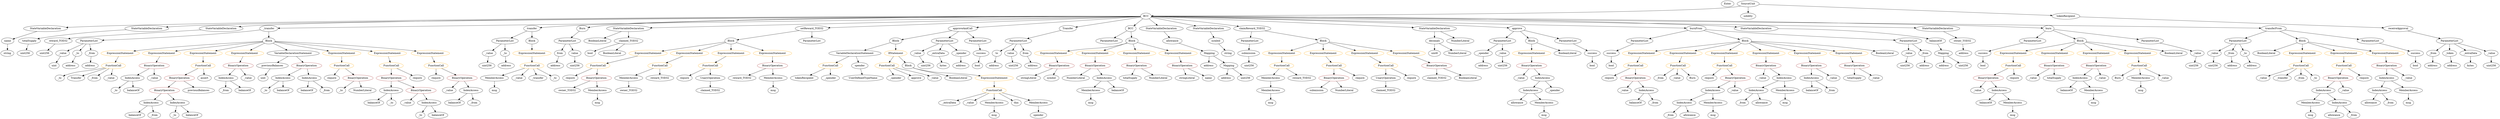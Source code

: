 strict digraph {
	graph [bb="0,0,12205,684"];
	node [label="\N"];
	Enter	[height=0.5,
		pos="8466.1,666",
		width=0.83628];
	Parameter__value_5	[color=black,
		height=0.5,
		label=_value,
		pos="4533.1,378",
		width=0.96103];
	ElementaryTypeName_uint256_11	[color=black,
		height=0.5,
		label=uint256,
		pos="4576.1,306",
		width=1.0442];
	Parameter__value_5 -> ElementaryTypeName_uint256_11	[pos="e,4566,323.47 4543.3,360.41 4548.3,352.3 4554.4,342.35 4560,333.25"];
	ElementaryTypeName_uint256_4	[color=black,
		height=0.5,
		label=uint256,
		pos="5015.1,306",
		width=1.0442];
	IndexAccess_Unnamed_17	[color=black,
		height=0.5,
		label=IndexAccess,
		pos="10162,234",
		width=1.6402];
	Identifier_balanceOf_11	[color=black,
		height=0.5,
		label=balanceOf,
		pos="10094,162",
		width=1.3491];
	IndexAccess_Unnamed_17 -> Identifier_balanceOf_11	[pos="e,10110,179.47 10146,216.41 10138,207.78 10127,197.06 10118,187.5"];
	MemberAccess_Unnamed_13	[color=black,
		height=0.5,
		label=MemberAccess,
		pos="10230,162",
		width=1.9174];
	IndexAccess_Unnamed_17 -> MemberAccess_Unnamed_13	[pos="e,10214,179.96 10178,216.41 10186,207.99 10197,197.58 10206,188.2"];
	ParameterList_Unnamed_5	[color=black,
		height=0.5,
		label=ParameterList,
		pos="6159.1,450",
		width=1.7095];
	Parameter_submission	[color=black,
		height=0.5,
		label=submission,
		pos="6154.1,378",
		width=1.46];
	ParameterList_Unnamed_5 -> Parameter_submission	[pos="e,6155.3,396.1 6157.9,431.7 6157.3,424.41 6156.7,415.73 6156.1,407.54"];
	ParameterList_Unnamed_6	[color=black,
		height=0.5,
		label=ParameterList,
		pos="441.1,450",
		width=1.7095];
	Parameter__value_1	[color=black,
		height=0.5,
		label=_value,
		pos="301.1,378",
		width=0.96103];
	ParameterList_Unnamed_6 -> Parameter__value_1	[pos="e,325.5,391.2 411.07,433.98 388.91,422.91 358.72,407.81 335.58,396.24"];
	Parameter__to	[color=black,
		height=0.5,
		label=_to,
		pos="381.1,378",
		width=0.75];
	ParameterList_Unnamed_6 -> Parameter__to	[pos="e,393.87,393.89 426.58,432.05 418.93,423.13 409.44,412.06 401.1,402.33"];
	Parameter__from_1	[color=black,
		height=0.5,
		label=_from,
		pos="460.1,378",
		width=0.93331];
	ParameterList_Unnamed_6 -> Parameter__from_1	[pos="e,455.46,396.1 445.8,431.7 447.83,424.24 450.25,415.32 452.51,406.97"];
	VariableDeclaration_to	[color=black,
		height=0.5,
		label=to,
		pos="4938.1,378",
		width=0.75];
	ElementaryTypeName_address_6	[color=black,
		height=0.5,
		label=address,
		pos="4920.1,306",
		width=1.0996];
	VariableDeclaration_to -> ElementaryTypeName_address_6	[pos="e,4924.5,324.28 4933.7,360.05 4931.8,352.6 4929.5,343.64 4927.4,335.22"];
	IndexAccess_Unnamed_19	[color=black,
		height=0.5,
		label=IndexAccess,
		pos="8383.1,162",
		width=1.6402];
	IndexAccess_Unnamed_20	[color=black,
		height=0.5,
		label=IndexAccess,
		pos="8239.1,90",
		width=1.6402];
	IndexAccess_Unnamed_19 -> IndexAccess_Unnamed_20	[pos="e,8269.6,105.82 8352.6,146.15 8331.4,135.85 8302.9,122.02 8279.8,110.78"];
	MemberAccess_Unnamed_15	[color=black,
		height=0.5,
		label=MemberAccess,
		pos="8385.1,90",
		width=1.9174];
	IndexAccess_Unnamed_19 -> MemberAccess_Unnamed_15	[pos="e,8384.6,108.1 8383.6,143.7 8383.8,136.41 8384.1,127.73 8384.3,119.54"];
	Identifier_balanceOf_8	[color=black,
		height=0.5,
		label=balanceOf,
		pos="640.1,18",
		width=1.3491];
	Identifier__from_9	[color=black,
		height=0.5,
		label=_from,
		pos="8167.1,18",
		width=0.93331];
	IndexAccess_Unnamed_20 -> Identifier__from_9	[pos="e,8182.6,34.038 8222,72.411 8212.7,63.314 8200.9,51.898 8190.7,41.958"];
	Identifier_allowance_3	[color=black,
		height=0.5,
		label=allowance,
		pos="8266.1,18",
		width=1.3076];
	IndexAccess_Unnamed_20 -> Identifier_allowance_3	[pos="e,8259.5,36.104 8245.8,71.697 8248.7,64.152 8252.2,55.119 8255.4,46.68"];
	UnaryOperation_Unnamed_1	[color=black,
		height=0.5,
		label=UnaryOperation,
		pos="6821.1,234",
		width=1.9452];
	Identifier_claimed_TOD32_1	[color=black,
		height=0.5,
		label=claimed_TOD32,
		pos="6821.1,162",
		width=2.0145];
	UnaryOperation_Unnamed_1 -> Identifier_claimed_TOD32_1	[pos="e,6821.1,180.1 6821.1,215.7 6821.1,208.41 6821.1,199.73 6821.1,191.54"];
	BinaryOperation_Unnamed_16	[color=brown,
		height=0.5,
		label=BinaryOperation,
		pos="793.1,162",
		width=1.9867];
	IndexAccess_Unnamed_8	[color=black,
		height=0.5,
		label=IndexAccess,
		pos="725.1,90",
		width=1.6402];
	BinaryOperation_Unnamed_16 -> IndexAccess_Unnamed_8	[pos="e,741.41,107.79 776.64,144.05 768.46,135.63 758.4,125.28 749.36,115.97"];
	IndexAccess_Unnamed_9	[color=black,
		height=0.5,
		label=IndexAccess,
		pos="861.1,90",
		width=1.6402];
	BinaryOperation_Unnamed_16 -> IndexAccess_Unnamed_9	[pos="e,844.79,107.79 809.56,144.05 817.75,135.63 827.8,125.28 836.85,115.97"];
	ExpressionStatement_Unnamed_17	[color=orange,
		height=0.5,
		label=ExpressionStatement,
		pos="600.1,378",
		width=2.458];
	FunctionCall_Unnamed_9	[color=orange,
		height=0.5,
		label=FunctionCall,
		pos="547.1,306",
		width=1.6125];
	ExpressionStatement_Unnamed_17 -> FunctionCall_Unnamed_9	[pos="e,559.82,323.79 587.27,360.05 581.09,351.89 573.54,341.91 566.66,332.82"];
	IndexAccess_Unnamed_10	[color=black,
		height=0.5,
		label=IndexAccess,
		pos="11328,162",
		width=1.6402];
	MemberAccess_Unnamed_7	[color=black,
		height=0.5,
		label=MemberAccess,
		pos="11231,90",
		width=1.9174];
	IndexAccess_Unnamed_10 -> MemberAccess_Unnamed_7	[pos="e,11254,107.31 11306,145.12 11293,135.85 11277,124.01 11263,113.76"];
	IndexAccess_Unnamed_11	[color=black,
		height=0.5,
		label=IndexAccess,
		pos="11377,90",
		width=1.6402];
	IndexAccess_Unnamed_10 -> IndexAccess_Unnamed_11	[pos="e,11365,107.79 11340,144.05 11346,135.97 11353,126.12 11359,117.11"];
	Identifier_require_10	[color=black,
		height=0.5,
		label=require,
		pos="8379.1,234",
		width=1.0026];
	ElementaryTypeName_string_1	[color=black,
		height=0.5,
		label=string,
		pos="6052.1,378",
		width=0.864];
	StateVariableDeclaration_Unnamed	[color=black,
		height=0.5,
		label=StateVariableDeclaration,
		pos="289.1,522",
		width=2.8184];
	VariableDeclaration_name	[color=black,
		height=0.5,
		label=name,
		pos="34.104,450",
		width=0.83628];
	StateVariableDeclaration_Unnamed -> VariableDeclaration_name	[pos="e,59.372,460.43 228.92,507.1 187.4,497.15 131.08,482.91 82.104,468 78.15,466.8 74.04,465.47 69.962,464.09"];
	ElementaryTypeName_address_9	[color=black,
		height=0.5,
		label=address,
		pos="431.1,306",
		width=1.0996];
	ElementaryTypeName_uint256_13	[color=black,
		height=0.5,
		label=uint256,
		pos="9300.1,306",
		width=1.0442];
	Parameter__from	[color=black,
		height=0.5,
		label=_from,
		pos="11871,378",
		width=0.93331];
	ElementaryTypeName_address	[color=black,
		height=0.5,
		label=address,
		pos="11867,306",
		width=1.0996];
	Parameter__from -> ElementaryTypeName_address	[pos="e,11868,324.1 11870,359.7 11870,352.41 11869,343.73 11869,335.54"];
	ExpressionStatement_Unnamed_16	[color=orange,
		height=0.5,
		label=ExpressionStatement,
		pos="795.1,378",
		width=2.458];
	BinaryOperation_Unnamed_14	[color=brown,
		height=0.5,
		label=BinaryOperation,
		pos="741.1,306",
		width=1.9867];
	ExpressionStatement_Unnamed_16 -> BinaryOperation_Unnamed_14	[pos="e,754.06,323.79 782.03,360.05 775.73,351.89 768.04,341.91 761.03,332.82"];
	Identifier_require_9	[color=black,
		height=0.5,
		label=require,
		pos="7880.1,234",
		width=1.0026];
	VariableDeclaration_from_1	[color=black,
		height=0.5,
		label=from,
		pos="2767.1,378",
		width=0.7947];
	ElementaryTypeName_address_7	[color=black,
		height=0.5,
		label=address,
		pos="2748.1,306",
		width=1.0996];
	VariableDeclaration_from_1 -> ElementaryTypeName_address_7	[pos="e,2752.8,324.28 2762.5,360.05 2760.5,352.6 2758,343.64 2755.8,335.22"];
	VariableDeclaration_reward_TOD32	[color=black,
		height=0.5,
		label=reward_TOD32,
		pos="290.1,450",
		width=1.9313];
	ElementaryTypeName_uint256_6	[color=black,
		height=0.5,
		label=uint256,
		pos="211.1,378",
		width=1.0442];
	VariableDeclaration_reward_TOD32 -> ElementaryTypeName_uint256_6	[pos="e,228.34,394.27 271.38,432.41 261.09,423.29 248.15,411.83 236.91,401.87"];
	Identifier__value_16	[color=black,
		height=0.5,
		label=_value,
		pos="7948.1,162",
		width=0.96103];
	Identifier__value_14	[color=black,
		height=0.5,
		label=_value,
		pos="9926.1,234",
		width=0.96103];
	Identifier_msg_4	[color=black,
		height=0.5,
		label=msg,
		pos="2429.1,162",
		width=0.75];
	BinaryOperation_Unnamed_15	[color=brown,
		height=0.5,
		label=BinaryOperation,
		pos="865.1,234",
		width=1.9867];
	BinaryOperation_Unnamed_15 -> BinaryOperation_Unnamed_16	[pos="e,810.37,179.79 847.67,216.05 838.92,207.54 828.15,197.07 818.49,187.68"];
	Identifier_previousBalances	[color=black,
		height=0.5,
		label=previousBalances,
		pos="958.1,162",
		width=2.0976];
	BinaryOperation_Unnamed_15 -> Identifier_previousBalances	[pos="e,936.22,179.47 887.14,216.41 899.07,207.43 914.01,196.19 927.09,186.34"];
	ElementaryTypeName_address_10	[color=black,
		height=0.5,
		label=address,
		pos="334.1,306",
		width=1.0996];
	IndexAccess_Unnamed_7	[color=black,
		height=0.5,
		label=IndexAccess,
		pos="629.1,234",
		width=1.6402];
	Identifier__to_4	[color=black,
		height=0.5,
		label=_to,
		pos="543.1,162",
		width=0.75];
	IndexAccess_Unnamed_7 -> Identifier__to_4	[pos="e,559.76,176.56 609.16,216.76 597.1,206.95 581.61,194.34 568.66,183.8"];
	Identifier_balanceOf_7	[color=black,
		height=0.5,
		label=balanceOf,
		pos="637.1,162",
		width=1.3491];
	IndexAccess_Unnamed_7 -> Identifier_balanceOf_7	[pos="e,635.15,180.1 631.08,215.7 631.91,208.41 632.91,199.73 633.84,191.54"];
	MemberAccess_Unnamed_6	[color=black,
		height=0.5,
		label=MemberAccess,
		pos="2429.1,234",
		width=1.9174];
	MemberAccess_Unnamed_6 -> Identifier_msg_4	[pos="e,2429.1,180.1 2429.1,215.7 2429.1,208.41 2429.1,199.73 2429.1,191.54"];
	Identifier__to_1	[color=black,
		height=0.5,
		label=_to,
		pos="2118.1,18",
		width=0.75];
	BinaryOperation_Unnamed_6	[color=brown,
		height=0.5,
		label=BinaryOperation,
		pos="6571.1,234",
		width=1.9867];
	Identifier_submission	[color=black,
		height=0.5,
		label=submission,
		pos="6485.1,162",
		width=1.46];
	BinaryOperation_Unnamed_6 -> Identifier_submission	[pos="e,6504.7,178.99 6550.7,216.41 6539.6,207.39 6525.8,196.09 6513.6,186.21"];
	NumberLiteral_Unnamed_4	[color=black,
		height=0.5,
		label=NumberLiteral,
		pos="6619.1,162",
		width=1.765];
	BinaryOperation_Unnamed_6 -> NumberLiteral_Unnamed_4	[pos="e,6607.6,179.79 6582.7,216.05 6588.3,207.97 6595,198.12 6601.2,189.11"];
	BooleanLiteral_Unnamed_3	[color=black,
		height=0.5,
		label=BooleanLiteral,
		pos="11071,378",
		width=1.7788];
	Parameter__value_3	[color=black,
		height=0.5,
		label=_value,
		pos="10797,378",
		width=0.96103];
	ElementaryTypeName_uint256_9	[color=black,
		height=0.5,
		label=uint256,
		pos="10792,306",
		width=1.0442];
	Parameter__value_3 -> ElementaryTypeName_uint256_9	[pos="e,10793,324.1 10796,359.7 10795,352.41 10795,343.73 10794,335.54"];
	Identifier_Burn	[color=black,
		height=0.5,
		label=Burn,
		pos="10355,234",
		width=0.7947];
	VariableDeclaration_owner_TOD32	[color=black,
		height=0.5,
		label=owner_TOD32,
		pos="9587.1,450",
		width=1.862];
	ElementaryTypeName_address_8	[color=black,
		height=0.5,
		label=address,
		pos="9592.1,378",
		width=1.0996];
	VariableDeclaration_owner_TOD32 -> ElementaryTypeName_address_8	[pos="e,9590.9,396.1 9588.3,431.7 9588.9,424.41 9589.5,415.73 9590.1,407.54"];
	Identifier_totalSupply	[color=black,
		height=0.5,
		label=totalSupply,
		pos="5574.1,234",
		width=1.4739];
	ExpressionStatement_Unnamed_23	[color=orange,
		height=0.5,
		label=ExpressionStatement,
		pos="7509.1,378",
		width=2.458];
	BinaryOperation_Unnamed_19	[color=brown,
		height=0.5,
		label=BinaryOperation,
		pos="7509.1,306",
		width=1.9867];
	ExpressionStatement_Unnamed_23 -> BinaryOperation_Unnamed_19	[pos="e,7509.1,324.1 7509.1,359.7 7509.1,352.41 7509.1,343.73 7509.1,335.54"];
	ContractDefinition_BCC	[color=black,
		height=0.5,
		label=BCC,
		pos="5661.1,594",
		width=0.82242];
	ContractDefinition_BCC -> StateVariableDeclaration_Unnamed	[pos="e,379.97,530.28 5631.2,592.92 5264.2,591.95 1623.5,581.36 545.1,540 494.42,538.06 438.18,534.48 391.36,531.1"];
	StateVariableDeclaration_Unnamed_3	[color=black,
		height=0.5,
		label=StateVariableDeclaration,
		pos="655.1,522",
		width=2.8184];
	ContractDefinition_BCC -> StateVariableDeclaration_Unnamed_3	[pos="e,739.73,532.27 5631.3,593.01 5276.4,593.08 1853.4,592.34 839.1,540 810.4,538.52 779.24,535.99 750.87,533.33"];
	StateVariableDeclaration_Unnamed_8	[color=black,
		height=0.5,
		label=StateVariableDeclaration,
		pos="949.1,522",
		width=2.8184];
	ContractDefinition_BCC -> StateVariableDeclaration_Unnamed_8	[pos="e,1042.4,529.44 5631.2,592.83 5292.7,590.88 2172.3,572.17 1245.1,540 1181.6,537.8 1110.5,533.76 1053.9,530.18"];
	FunctionDefinition__transfer	[color=black,
		height=0.5,
		label=_transfer,
		pos="1298.1,522",
		width=1.2105];
	ContractDefinition_BCC -> FunctionDefinition__transfer	[pos="e,1341.9,523.7 5631.2,592.52 5274.2,586.79 1832,531.57 1353.3,523.89"];
	FunctionDefinition_transfer	[color=black,
		height=0.5,
		label=transfer,
		pos="2632.1,522",
		width=1.0719];
	ContractDefinition_BCC -> FunctionDefinition_transfer	[pos="e,2669.3,527.34 5631.2,592.76 5365.4,590.55 3401.1,573.24 2812.1,540 2767.4,537.48 2716.7,532.49 2680.5,528.57"];
	EventDefinition_Burn	[color=black,
		height=0.5,
		label=Burn,
		pos="2850.1,522",
		width=0.7947];
	ContractDefinition_BCC -> EventDefinition_Burn	[pos="e,2877.4,528.12 5631.2,592.95 5373.2,592.42 3518.6,587.04 2963.1,540 2938.1,537.89 2910.3,533.72 2888.5,530.04"];
	StateVariableDeclaration_Unnamed_6	[color=black,
		height=0.5,
		label=StateVariableDeclaration,
		pos="3073.1,522",
		width=2.8184];
	ContractDefinition_BCC -> StateVariableDeclaration_Unnamed_6	[pos="e,3172.7,525.69 5631.1,592.19 5381.4,585.43 3642.8,538.41 3183.9,526"];
	FunctionDefinition_setReward_TOD32	[color=black,
		height=0.5,
		label=setReward_TOD32,
		pos="4029.1,522",
		width=2.3194];
	ContractDefinition_BCC -> FunctionDefinition_setReward_TOD32	[pos="e,4110.5,526.49 5631.4,591.73 5445,583.73 4435.1,540.41 4121.8,526.98"];
	FunctionDefinition_approveAndCall	[color=black,
		height=0.5,
		label=approveAndCall,
		pos="4745.1,522",
		width=1.9867];
	ContractDefinition_BCC -> FunctionDefinition_approveAndCall	[pos="e,4812.8,528.17 5631.7,590.75 5506.7,581.2 5017.5,543.82 4824.3,529.05"];
	EventDefinition_Transfer	[color=black,
		height=0.5,
		label=Transfer,
		pos="5301.1,522",
		width=1.1689];
	ContractDefinition_BCC -> EventDefinition_Transfer	[pos="e,5338.8,530.33 5633.2,587.57 5572.2,575.71 5426.6,547.4 5350,532.52"];
	FunctionDefinition_BCC	[color=black,
		height=0.5,
		label=BCC,
		pos="5587.1,522",
		width=0.82242];
	ContractDefinition_BCC -> FunctionDefinition_BCC	[pos="e,5602.7,537.73 5645.8,578.5 5635.7,568.99 5622.4,556.36 5610.9,545.55"];
	StateVariableDeclaration_Unnamed_5	[color=black,
		height=0.5,
		label=StateVariableDeclaration,
		pos="5736.1,522",
		width=2.8184];
	ContractDefinition_BCC -> StateVariableDeclaration_Unnamed_5	[pos="e,5717.9,539.95 5676.6,578.5 5686.2,569.56 5698.7,557.87 5709.8,547.53"];
	StateVariableDeclaration_Unnamed_1	[color=black,
		height=0.5,
		label=StateVariableDeclaration,
		pos="5957.1,522",
		width=2.8184];
	ContractDefinition_BCC -> StateVariableDeclaration_Unnamed_1	[pos="e,5897.9,537.01 5688.4,586.54 5733.1,575.97 5823.2,554.66 5886.7,539.64"];
	FunctionDefinition_claimReward_TOD32	[color=black,
		height=0.5,
		label=claimReward_TOD32,
		pos="6169.1,522",
		width=2.5689];
	ContractDefinition_BCC -> FunctionDefinition_claimReward_TOD32	[pos="e,6101.4,534.63 5690.2,589.56 5756.9,581.59 5926.1,560.94 6067.1,540 6074.6,538.89 6082.3,537.69 6090.1,536.46"];
	StateVariableDeclaration_Unnamed_2	[color=black,
		height=0.5,
		label=StateVariableDeclaration,
		pos="7033.1,522",
		width=2.8184];
	ContractDefinition_BCC -> StateVariableDeclaration_Unnamed_2	[pos="e,6936.5,527.93 5690.7,591.49 5852.8,583.22 6635.7,543.28 6925.2,528.51"];
	FunctionDefinition_approve	[color=black,
		height=0.5,
		label=approve,
		pos="7439.1,522",
		width=1.1412];
	ContractDefinition_BCC -> FunctionDefinition_approve	[pos="e,7398.4,525.62 5690.9,592.18 5844,587.88 6558.7,567.23 7143.1,540 7228.7,536.01 7328.1,530.03 7387.2,526.32"];
	FunctionDefinition_burnFrom	[color=black,
		height=0.5,
		label=burnFrom,
		pos="8386.1,522",
		width=1.3353];
	ContractDefinition_BCC -> FunctionDefinition_burnFrom	[pos="e,8338,524.24 5690.8,592.24 5958.5,585.36 7955.3,534.07 8326.7,524.53"];
	StateVariableDeclaration_Unnamed_4	[color=black,
		height=0.5,
		label=StateVariableDeclaration,
		pos="8636.1,522",
		width=2.8184];
	ContractDefinition_BCC -> StateVariableDeclaration_Unnamed_4	[pos="e,8550.2,531.84 5691.1,592.71 5953.8,590.17 7868.5,570.75 8443.1,540 8474.4,538.33 8508.4,535.62 8539.1,532.86"];
	StateVariableDeclaration_Unnamed_7	[color=black,
		height=0.5,
		label=StateVariableDeclaration,
		pos="9506.1,522",
		width=2.8184];
	ContractDefinition_BCC -> StateVariableDeclaration_Unnamed_7	[pos="e,9405.9,525.41 5690.8,592.55 5923.5,589 7480.8,565.02 8746.1,540 8976.6,535.44 9246.4,529.19 9394.6,525.68"];
	FunctionDefinition_burn	[color=black,
		height=0.5,
		label=burn,
		pos="10000,522",
		width=0.76697];
	ContractDefinition_BCC -> FunctionDefinition_burn	[pos="e,9972.6,524.51 5691.1,592.95 5959.5,592.45 7979,587.2 9616.1,540 9742.5,536.36 9892.2,528.79 9961.5,525.11"];
	FunctionDefinition_transferFrom	[color=black,
		height=0.5,
		label=transferFrom,
		pos="11101,522",
		width=1.6402];
	ContractDefinition_BCC -> FunctionDefinition_transferFrom	[pos="e,11042,524.02 5691.1,592.68 5974.8,589.66 8218.6,565.54 10037,540 10412,534.74 10860,527.15 11031,524.22"];
	UserDefinedTypeName_Unnamed	[color=black,
		height=0.5,
		label=UserDefinedTypeName,
		pos="4265.1,234",
		width=2.7214];
	VariableDeclaration_totalSupply	[color=black,
		height=0.5,
		label=totalSupply,
		pos="144.1,450",
		width=1.4739];
	StateVariableDeclaration_Unnamed_3 -> VariableDeclaration_totalSupply	[pos="e,184.31,462.1 564.45,513.65 474.35,505.53 332.46,490.54 211.1,468 205.92,467.04 200.54,465.9 195.19,464.69"];
	Parameter__value_7	[color=black,
		height=0.5,
		label=_value,
		pos="9310.1,378",
		width=0.96103];
	Parameter__value_7 -> ElementaryTypeName_uint256_13	[pos="e,9302.5,324.1 9307.6,359.7 9306.6,352.32 9305.3,343.52 9304.1,335.25"];
	Parameter_success_4	[color=black,
		height=0.5,
		label=success,
		pos="7900.1,378",
		width=1.1135];
	ElementaryTypeName_bool_5	[color=black,
		height=0.5,
		label=bool,
		pos="7900.1,306",
		width=0.76697];
	Parameter_success_4 -> ElementaryTypeName_bool_5	[pos="e,7900.1,324.1 7900.1,359.7 7900.1,352.41 7900.1,343.73 7900.1,335.54"];
	Identifier_balanceOf_3	[color=black,
		height=0.5,
		label=balanceOf,
		pos="1845.1,90",
		width=1.3491];
	IndexAccess_Unnamed_15	[color=black,
		height=0.5,
		label=IndexAccess,
		pos="7504.1,162",
		width=1.6402];
	Identifier_allowance_2	[color=black,
		height=0.5,
		label=allowance,
		pos="7437.1,90",
		width=1.3076];
	IndexAccess_Unnamed_15 -> Identifier_allowance_2	[pos="e,7452.4,106.99 7488.2,144.41 7479.8,135.66 7469.4,124.75 7460.2,115.08"];
	MemberAccess_Unnamed_9	[color=black,
		height=0.5,
		label=MemberAccess,
		pos="7571.1,90",
		width=1.9174];
	IndexAccess_Unnamed_15 -> MemberAccess_Unnamed_9	[pos="e,7554.9,107.96 7520,144.41 7528,135.99 7538,125.58 7547,116.2"];
	Identifier_msg_11	[color=black,
		height=0.5,
		label=msg,
		pos="10471,162",
		width=0.75];
	Identifier__value_19	[color=black,
		height=0.5,
		label=_value,
		pos="8630.1,234",
		width=0.96103];
	Identifier__to_5	[color=black,
		height=0.5,
		label=_to,
		pos="250.1,234",
		width=0.75];
	MemberAccess_Unnamed_14	[color=black,
		height=0.5,
		label=MemberAccess,
		pos="10471,234",
		width=1.9174];
	MemberAccess_Unnamed_14 -> Identifier_msg_11	[pos="e,10471,180.1 10471,215.7 10471,208.41 10471,199.73 10471,191.54"];
	ExpressionStatement_Unnamed_29	[color=orange,
		height=0.5,
		label=ExpressionStatement,
		pos="8047.1,378",
		width=2.458];
	FunctionCall_Unnamed_19	[color=orange,
		height=0.5,
		label=FunctionCall,
		pos="8006.1,306",
		width=1.6125];
	ExpressionStatement_Unnamed_29 -> FunctionCall_Unnamed_19	[pos="e,8016.1,324.1 8037,359.7 8032.4,351.9 8026.9,342.51 8021.8,333.83"];
	ExpressionStatement_Unnamed_22	[color=orange,
		height=0.5,
		label=ExpressionStatement,
		pos="11242,378",
		width=2.458];
	FunctionCall_Unnamed_13	[color=orange,
		height=0.5,
		label=FunctionCall,
		pos="11212,306",
		width=1.6125];
	ExpressionStatement_Unnamed_22 -> FunctionCall_Unnamed_13	[pos="e,11219,324.1 11235,359.7 11231,352.15 11228,343.12 11224,334.68"];
	BinaryOperation_Unnamed_17	[color=brown,
		height=0.5,
		label=BinaryOperation,
		pos="11408,234",
		width=1.9867];
	BinaryOperation_Unnamed_17 -> IndexAccess_Unnamed_10	[pos="e,11347,179.47 11389,216.41 11379,207.61 11367,196.63 11355,186.92"];
	Identifier__value_6	[color=black,
		height=0.5,
		label=_value,
		pos="11440,162",
		width=0.96103];
	BinaryOperation_Unnamed_17 -> Identifier__value_6	[pos="e,11433,179.62 11416,215.7 11420,207.95 11424,198.64 11428,190.02"];
	Identifier_balanceOf_1	[color=black,
		height=0.5,
		label=balanceOf,
		pos="2311.1,90",
		width=1.3491];
	Identifier__value_5	[color=black,
		height=0.5,
		label=_value,
		pos="2551.1,234",
		width=0.96103];
	Identifier__value_8	[color=black,
		height=0.5,
		label=_value,
		pos="11021,234",
		width=0.96103];
	ElementaryTypeName_address_4	[color=black,
		height=0.5,
		label=address,
		pos="6035.1,234",
		width=1.0996];
	Identifier_claimed_TOD32_2	[color=black,
		height=0.5,
		label=claimed_TOD32,
		pos="7072.1,234",
		width=2.0145];
	Parameter__from_2	[color=black,
		height=0.5,
		label=_from,
		pos="10883,378",
		width=0.93331];
	ElementaryTypeName_address_12	[color=black,
		height=0.5,
		label=address,
		pos="10887,306",
		width=1.0996];
	Parameter__from_2 -> ElementaryTypeName_address_12	[pos="e,10886,324.1 10884,359.7 10885,352.41 10885,343.73 10885,335.54"];
	Block_Unnamed_7	[color=black,
		height=0.5,
		label=Block,
		pos="4427.1,450",
		width=0.90558];
	VariableDeclarationStatement_Unnamed_1	[color=black,
		height=0.5,
		label=VariableDeclarationStatement,
		pos="4237.1,378",
		width=3.3174];
	Block_Unnamed_7 -> VariableDeclarationStatement_Unnamed_1	[pos="e,4280.8,395.1 4400.7,439.27 4372.6,428.92 4327.4,412.26 4291.6,399.07"];
	IfStatement_Unnamed	[color=orange,
		height=0.5,
		label=IfStatement,
		pos="4427.1,378",
		width=1.4739];
	Block_Unnamed_7 -> IfStatement_Unnamed	[pos="e,4427.1,396.1 4427.1,431.7 4427.1,424.41 4427.1,415.73 4427.1,407.54"];
	ElementaryTypeName_address_3	[color=black,
		height=0.5,
		label=address,
		pos="5956.1,306",
		width=1.0996];
	Identifier__from	[color=black,
		height=0.5,
		label=_from,
		pos="2411.1,90",
		width=0.93331];
	FunctionCall_Unnamed_8	[color=orange,
		height=0.5,
		label=FunctionCall,
		pos="1928.1,306",
		width=1.6125];
	BinaryOperation_Unnamed_10	[color=brown,
		height=0.5,
		label=BinaryOperation,
		pos="1928.1,234",
		width=1.9867];
	FunctionCall_Unnamed_8 -> BinaryOperation_Unnamed_10	[pos="e,1928.1,252.1 1928.1,287.7 1928.1,280.41 1928.1,271.73 1928.1,263.54"];
	Identifier_require_6	[color=black,
		height=0.5,
		label=require,
		pos="2054.1,234",
		width=1.0026];
	FunctionCall_Unnamed_8 -> Identifier_require_6	[pos="e,2030.6,248.04 1955.4,289.81 1974.6,279.15 2000.4,264.83 2020.8,253.5"];
	Identifier_allowance_1	[color=black,
		height=0.5,
		label=allowance,
		pos="11550,90",
		width=1.3076];
	Identifier_msg_12	[color=black,
		height=0.5,
		label=msg,
		pos="8385.1,18",
		width=0.75];
	MemberAccess_Unnamed_15 -> Identifier_msg_12	[pos="e,8385.1,36.104 8385.1,71.697 8385.1,64.407 8385.1,55.726 8385.1,47.536"];
	Identifier__from_6	[color=black,
		height=0.5,
		label=_from,
		pos="11649,90",
		width=0.93331];
	ExpressionStatement_Unnamed_25	[color=orange,
		height=0.5,
		label=ExpressionStatement,
		pos="9837.1,378",
		width=2.458];
	FunctionCall_Unnamed_17	[color=orange,
		height=0.5,
		label=FunctionCall,
		pos="9837.1,306",
		width=1.6125];
	ExpressionStatement_Unnamed_25 -> FunctionCall_Unnamed_17	[pos="e,9837.1,324.1 9837.1,359.7 9837.1,352.41 9837.1,343.73 9837.1,335.54"];
	Identifier_owner_TOD32	[color=black,
		height=0.5,
		label=owner_TOD32,
		pos="2791.1,162",
		width=1.862];
	FunctionCall_Unnamed_12	[color=orange,
		height=0.5,
		label=FunctionCall,
		pos="11437,306",
		width=1.6125];
	FunctionCall_Unnamed_12 -> BinaryOperation_Unnamed_17	[pos="e,11415,252.1 11430,287.7 11427,280.15 11423,271.12 11420,262.68"];
	Identifier_require_7	[color=black,
		height=0.5,
		label=require,
		pos="11534,234",
		width=1.0026];
	FunctionCall_Unnamed_12 -> Identifier_require_7	[pos="e,11514,249.39 11459,289.12 11473,279.32 11490,266.65 11505,256.02"];
	FunctionCall_Unnamed_10	[color=orange,
		height=0.5,
		label=FunctionCall,
		pos="987.1,306",
		width=1.6125];
	FunctionCall_Unnamed_10 -> BinaryOperation_Unnamed_15	[pos="e,892.66,250.81 960.33,289.64 943.4,279.93 921.28,267.23 902.62,256.52"];
	Identifier_assert	[color=black,
		height=0.5,
		label=assert,
		pos="987.1,234",
		width=0.89172];
	FunctionCall_Unnamed_10 -> Identifier_assert	[pos="e,987.1,252.1 987.1,287.7 987.1,280.41 987.1,271.73 987.1,263.54"];
	BooleanLiteral_Unnamed_4	[color=black,
		height=0.5,
		label=BooleanLiteral,
		pos="7680.1,378",
		width=1.7788];
	Identifier_msg_10	[color=black,
		height=0.5,
		label=msg,
		pos="10230,90",
		width=0.75];
	ElementaryTypeName_uint256_7	[color=black,
		height=0.5,
		label=uint256,
		pos="6156.1,306",
		width=1.0442];
	Parameter_submission -> ElementaryTypeName_uint256_7	[pos="e,6155.6,324.1 6154.6,359.7 6154.8,352.41 6155.1,343.73 6155.3,335.54"];
	Identifier_Transfer	[color=black,
		height=0.5,
		label=Transfer,
		pos="337.1,234",
		width=1.1689];
	Identifier__transfer	[color=black,
		height=0.5,
		label=_transfer,
		pos="2647.1,234",
		width=1.2105];
	BinaryOperation_Unnamed	[color=brown,
		height=0.5,
		label=BinaryOperation,
		pos="5614.1,306",
		width=1.9867];
	BinaryOperation_Unnamed -> Identifier_totalSupply	[pos="e,5583.9,252.1 5604.2,287.7 5599.8,279.9 5594.4,270.51 5589.4,261.83"];
	NumberLiteral_Unnamed_2	[color=black,
		height=0.5,
		label=NumberLiteral,
		pos="5709.1,234",
		width=1.765];
	BinaryOperation_Unnamed -> NumberLiteral_Unnamed_2	[pos="e,5687.2,251.15 5636.1,288.76 5648.6,279.58 5664.4,267.94 5678.1,257.84"];
	BooleanLiteral_Unnamed_2	[color=black,
		height=0.5,
		label=BooleanLiteral,
		pos="7227.1,234",
		width=1.7788];
	Identifier__to	[color=black,
		height=0.5,
		label=_to,
		pos="1680.1,162",
		width=0.75];
	Identifier_require_4	[color=black,
		height=0.5,
		label=require,
		pos="1641.1,234",
		width=1.0026];
	ExpressionStatement_Unnamed_18	[color=orange,
		height=0.5,
		label=ExpressionStatement,
		pos="990.1,378",
		width=2.458];
	ExpressionStatement_Unnamed_18 -> FunctionCall_Unnamed_10	[pos="e,987.84,324.1 989.36,359.7 989.05,352.41 988.68,343.73 988.33,335.54"];
	Identifier__from_11	[color=black,
		height=0.5,
		label=_from,
		pos="8535.1,90",
		width=0.93331];
	MemberAccess_Unnamed_4	[color=black,
		height=0.5,
		label=MemberAccess,
		pos="6255.1,234",
		width=1.9174];
	MemberAccess_Unnamed_5	[color=black,
		height=0.5,
		label=MemberAccess,
		pos="6255.1,162",
		width=1.9174];
	MemberAccess_Unnamed_4 -> MemberAccess_Unnamed_5	[pos="e,6255.1,180.1 6255.1,215.7 6255.1,208.41 6255.1,199.73 6255.1,191.54"];
	Identifier__value_17	[color=black,
		height=0.5,
		label=_value,
		pos="8495.1,162",
		width=0.96103];
	BinaryOperation_Unnamed_18	[color=brown,
		height=0.5,
		label=BinaryOperation,
		pos="11647,306",
		width=1.9867];
	IndexAccess_Unnamed_12	[color=black,
		height=0.5,
		label=IndexAccess,
		pos="11647,234",
		width=1.6402];
	BinaryOperation_Unnamed_18 -> IndexAccess_Unnamed_12	[pos="e,11647,252.1 11647,287.7 11647,280.41 11647,271.73 11647,263.54"];
	Identifier__value_7	[color=black,
		height=0.5,
		label=_value,
		pos="11759,234",
		width=0.96103];
	BinaryOperation_Unnamed_18 -> Identifier__value_7	[pos="e,11738,248.33 11673,288.76 11690,278.5 11711,265.18 11728,254.37"];
	ExpressionStatement_Unnamed_10	[color=orange,
		height=0.5,
		label=ExpressionStatement,
		pos="6313.1,378",
		width=2.458];
	FunctionCall_Unnamed_5	[color=orange,
		height=0.5,
		label=FunctionCall,
		pos="6313.1,306",
		width=1.6125];
	ExpressionStatement_Unnamed_10 -> FunctionCall_Unnamed_5	[pos="e,6313.1,324.1 6313.1,359.7 6313.1,352.41 6313.1,343.73 6313.1,335.54"];
	Identifier_msg_6	[color=black,
		height=0.5,
		label=msg,
		pos="11761,90",
		width=0.75];
	Identifier_allowance	[color=black,
		height=0.5,
		label=allowance,
		pos="11350,18",
		width=1.3076];
	Identifier__from_4	[color=black,
		height=0.5,
		label=_from,
		pos="740.1,18",
		width=0.93331];
	IndexAccess_Unnamed_6	[color=black,
		height=0.5,
		label=IndexAccess,
		pos="1096.1,234",
		width=1.6402];
	Identifier__from_2	[color=black,
		height=0.5,
		label=_from,
		pos="1094.1,162",
		width=0.93331];
	IndexAccess_Unnamed_6 -> Identifier__from_2	[pos="e,1094.6,180.1 1095.6,215.7 1095.4,208.41 1095.2,199.73 1094.9,191.54"];
	Identifier_balanceOf_6	[color=black,
		height=0.5,
		label=balanceOf,
		pos="1194.1,162",
		width=1.3491];
	IndexAccess_Unnamed_6 -> Identifier_balanceOf_6	[pos="e,1172.6,178.34 1118.3,217.12 1131.7,207.59 1148.8,195.33 1163.5,184.89"];
	ElementaryTypeName_bytes	[color=black,
		height=0.5,
		label=bytes,
		pos="12064,306",
		width=0.85014];
	ExpressionStatement_Unnamed_34	[color=orange,
		height=0.5,
		label=ExpressionStatement,
		pos="8242.1,378",
		width=2.458];
	FunctionCall_Unnamed_21	[color=orange,
		height=0.5,
		label=FunctionCall,
		pos="8228.1,306",
		width=1.6125];
	ExpressionStatement_Unnamed_34 -> FunctionCall_Unnamed_21	[pos="e,8231.5,324.1 8238.6,359.7 8237.2,352.32 8235.4,343.52 8233.8,335.25"];
	IndexAccess_Unnamed_21	[color=black,
		height=0.5,
		label=IndexAccess,
		pos="8884.1,234",
		width=1.6402];
	Identifier_balanceOf_13	[color=black,
		height=0.5,
		label=balanceOf,
		pos="8889.1,162",
		width=1.3491];
	IndexAccess_Unnamed_21 -> Identifier_balanceOf_13	[pos="e,8887.9,180.1 8885.3,215.7 8885.9,208.41 8886.5,199.73 8887.1,191.54"];
	Identifier__from_10	[color=black,
		height=0.5,
		label=_from,
		pos="8989.1,162",
		width=0.93331];
	IndexAccess_Unnamed_21 -> Identifier__from_10	[pos="e,8968.6,176.7 8907.9,217.12 8923.1,207.03 8942.8,193.88 8959,183.07"];
	ExpressionStatement_Unnamed_15	[color=orange,
		height=0.5,
		label=ExpressionStatement,
		pos="1185.1,378",
		width=2.458];
	BinaryOperation_Unnamed_13	[color=brown,
		height=0.5,
		label=BinaryOperation,
		pos="1149.1,306",
		width=1.9867];
	ExpressionStatement_Unnamed_15 -> BinaryOperation_Unnamed_13	[pos="e,1157.9,324.1 1176.2,359.7 1172.2,351.98 1167.5,342.71 1163,334.11"];
	ExpressionStatement_Unnamed_3	[color=orange,
		height=0.5,
		label=ExpressionStatement,
		pos="5224.1,378",
		width=2.458];
	BinaryOperation_Unnamed_3	[color=brown,
		height=0.5,
		label=BinaryOperation,
		pos="5239.1,306",
		width=1.9867];
	ExpressionStatement_Unnamed_3 -> BinaryOperation_Unnamed_3	[pos="e,5235.4,324.1 5227.8,359.7 5229.4,352.32 5231.3,343.52 5233.1,335.25"];
	ExpressionStatement_Unnamed_5	[color=orange,
		height=0.5,
		label=ExpressionStatement,
		pos="3222.1,378",
		width=2.458];
	FunctionCall_Unnamed_1	[color=orange,
		height=0.5,
		label=FunctionCall,
		pos="2957.1,306",
		width=1.6125];
	ExpressionStatement_Unnamed_5 -> FunctionCall_Unnamed_1	[pos="e,3000.2,318.37 3169.7,363.17 3123.9,351.06 3057.6,333.53 3011.2,321.29"];
	ExpressionStatement_Unnamed_6	[color=orange,
		height=0.5,
		label=ExpressionStatement,
		pos="3417.1,378",
		width=2.458];
	FunctionCall_Unnamed_2	[color=orange,
		height=0.5,
		label=FunctionCall,
		pos="3259.1,306",
		width=1.6125];
	ExpressionStatement_Unnamed_6 -> FunctionCall_Unnamed_2	[pos="e,3291.3,321.28 3381.3,361.12 3357.6,350.63 3326.5,336.85 3301.6,325.82"];
	Identifier_reward_TOD32_1	[color=black,
		height=0.5,
		label=reward_TOD32,
		pos="3665.1,234",
		width=1.9313];
	MemberAccess_Unnamed_2	[color=black,
		height=0.5,
		label=MemberAccess,
		pos="3102.1,234",
		width=1.9174];
	Identifier_owner_TOD32_1	[color=black,
		height=0.5,
		label=owner_TOD32,
		pos="3102.1,162",
		width=1.862];
	MemberAccess_Unnamed_2 -> Identifier_owner_TOD32_1	[pos="e,3102.1,180.1 3102.1,215.7 3102.1,208.41 3102.1,199.73 3102.1,191.54"];
	Identifier_balanceOf_10	[color=black,
		height=0.5,
		label=balanceOf,
		pos="9699.1,90",
		width=1.3491];
	ParameterList_Unnamed_17	[color=black,
		height=0.5,
		label=ParameterList,
		pos="8062.1,450",
		width=1.7095];
	ParameterList_Unnamed_17 -> Parameter_success_4	[pos="e,7928.2,391.15 8028.5,434.5 8002.4,423.18 7966,407.46 7938.6,395.64"];
	FunctionCall_Unnamed_6	[color=orange,
		height=0.5,
		label=FunctionCall,
		pos="1641.1,306",
		width=1.6125];
	FunctionCall_Unnamed_6 -> Identifier_require_4	[pos="e,1641.1,252.1 1641.1,287.7 1641.1,280.41 1641.1,271.73 1641.1,263.54"];
	BinaryOperation_Unnamed_8	[color=brown,
		height=0.5,
		label=BinaryOperation,
		pos="1767.1,234",
		width=1.9867];
	FunctionCall_Unnamed_6 -> BinaryOperation_Unnamed_8	[pos="e,1738.5,250.89 1668.4,289.81 1686,280.06 1709,267.26 1728.4,256.48"];
	VariableDeclaration_value	[color=black,
		height=0.5,
		label=value,
		pos="5013.1,378",
		width=0.82242];
	VariableDeclaration_value -> ElementaryTypeName_uint256_4	[pos="e,5014.6,324.1 5013.6,359.7 5013.8,352.41 5014.1,343.73 5014.3,335.54"];
	ExpressionStatement_Unnamed_30	[color=orange,
		height=0.5,
		label=ExpressionStatement,
		pos="8437.1,378",
		width=2.458];
	FunctionCall_Unnamed_20	[color=orange,
		height=0.5,
		label=FunctionCall,
		pos="8437.1,306",
		width=1.6125];
	ExpressionStatement_Unnamed_30 -> FunctionCall_Unnamed_20	[pos="e,8437.1,324.1 8437.1,359.7 8437.1,352.41 8437.1,343.73 8437.1,335.54"];
	Block_Unnamed_2	[color=black,
		height=0.5,
		label=Block,
		pos="6508.1,450",
		width=0.90558];
	Block_Unnamed_2 -> ExpressionStatement_Unnamed_10	[pos="e,6355.6,394.24 6481.4,439.41 6451.9,428.81 6403.6,411.47 6366.2,398.08"];
	ExpressionStatement_Unnamed_9	[color=orange,
		height=0.5,
		label=ExpressionStatement,
		pos="6508.1,378",
		width=2.458];
	Block_Unnamed_2 -> ExpressionStatement_Unnamed_9	[pos="e,6508.1,396.1 6508.1,431.7 6508.1,424.41 6508.1,415.73 6508.1,407.54"];
	ExpressionStatement_Unnamed_8	[color=orange,
		height=0.5,
		label=ExpressionStatement,
		pos="6703.1,378",
		width=2.458];
	Block_Unnamed_2 -> ExpressionStatement_Unnamed_8	[pos="e,6660.7,394.24 6534.8,439.41 6564.3,428.81 6612.7,411.47 6650,398.08"];
	ExpressionStatement_Unnamed_11	[color=orange,
		height=0.5,
		label=ExpressionStatement,
		pos="6898.1,378",
		width=2.458];
	Block_Unnamed_2 -> ExpressionStatement_Unnamed_11	[pos="e,6833.4,390.61 6539,443.45 6599.7,432.56 6736,408.1 6822.1,392.64"];
	Identifier_tokenRecipient	[color=black,
		height=0.5,
		label=tokenRecipient,
		pos="3975.1,234",
		width=1.8343];
	VariableDeclarationStatement_Unnamed	[color=black,
		height=0.5,
		label=VariableDeclarationStatement,
		pos="1411.1,378",
		width=3.3174];
	VariableDeclaration_previousBalances	[color=black,
		height=0.5,
		label=previousBalances,
		pos="1314.1,306",
		width=2.0976];
	VariableDeclarationStatement_Unnamed -> VariableDeclaration_previousBalances	[pos="e,1337,323.55 1387.6,360.05 1375.1,351.05 1359.6,339.84 1346,330.05"];
	BinaryOperation_Unnamed_12	[color=brown,
		height=0.5,
		label=BinaryOperation,
		pos="1479.1,306",
		width=1.9867];
	VariableDeclarationStatement_Unnamed -> BinaryOperation_Unnamed_12	[pos="e,1463,323.62 1427.9,359.7 1436.1,351.27 1446.1,340.97 1455.1,331.73"];
	IndexAccess_Unnamed_13	[color=black,
		height=0.5,
		label=IndexAccess,
		pos="11615,162",
		width=1.6402];
	IndexAccess_Unnamed_12 -> IndexAccess_Unnamed_13	[pos="e,11623,180.1 11639,215.7 11636,208.07 11632,198.92 11628,190.4"];
	MemberAccess_Unnamed_8	[color=black,
		height=0.5,
		label=MemberAccess,
		pos="11761,162",
		width=1.9174];
	IndexAccess_Unnamed_12 -> MemberAccess_Unnamed_8	[pos="e,11735,178.98 11672,217.46 11688,207.9 11708,195.5 11725,184.94"];
	FunctionCall_Unnamed_2 -> MemberAccess_Unnamed_2	[pos="e,3135.8,250.04 3227,290.67 3203.6,280.26 3171.8,266.06 3146.1,254.6"];
	Identifier_reward_TOD32	[color=black,
		height=0.5,
		label=reward_TOD32,
		pos="3259.1,234",
		width=1.9313];
	FunctionCall_Unnamed_2 -> Identifier_reward_TOD32	[pos="e,3259.1,252.1 3259.1,287.7 3259.1,280.41 3259.1,271.73 3259.1,263.54"];
	BinaryOperation_Unnamed_27	[color=brown,
		height=0.5,
		label=BinaryOperation,
		pos="9102.1,306",
		width=1.9867];
	Identifier_totalSupply_2	[color=black,
		height=0.5,
		label=totalSupply,
		pos="9102.1,234",
		width=1.4739];
	BinaryOperation_Unnamed_27 -> Identifier_totalSupply_2	[pos="e,9102.1,252.1 9102.1,287.7 9102.1,280.41 9102.1,271.73 9102.1,263.54"];
	Identifier__value_20	[color=black,
		height=0.5,
		label=_value,
		pos="9208.1,234",
		width=0.96103];
	BinaryOperation_Unnamed_27 -> Identifier__value_20	[pos="e,9187.2,248.79 9126.7,288.76 9141.9,278.73 9161.5,265.78 9177.7,255.1"];
	FunctionCall_Unnamed_4	[color=orange,
		height=0.5,
		label=FunctionCall,
		pos="6571.1,306",
		width=1.6125];
	FunctionCall_Unnamed_4 -> BinaryOperation_Unnamed_6	[pos="e,6571.1,252.1 6571.1,287.7 6571.1,280.41 6571.1,271.73 6571.1,263.54"];
	Identifier_require_3	[color=black,
		height=0.5,
		label=require,
		pos="6697.1,234",
		width=1.0026];
	FunctionCall_Unnamed_4 -> Identifier_require_3	[pos="e,6673.6,248.04 6598.4,289.81 6617.6,279.15 6643.4,264.83 6663.8,253.5"];
	Identifier__value_1	[color=black,
		height=0.5,
		label=_value,
		pos="2053.1,90",
		width=0.96103];
	ElementaryTypeName_bool	[color=black,
		height=0.5,
		label=bool,
		pos="2941.1,378",
		width=0.76697];
	ParameterList_Unnamed_7	[color=black,
		height=0.5,
		label=ParameterList,
		pos="2499.1,450",
		width=1.7095];
	Parameter__value_2	[color=black,
		height=0.5,
		label=_value,
		pos="2412.1,378",
		width=0.96103];
	ParameterList_Unnamed_7 -> Parameter__value_2	[pos="e,2430.4,393.72 2478.9,432.76 2467.1,423.27 2452.1,411.17 2439.3,400.85"];
	Parameter__to_1	[color=black,
		height=0.5,
		label=_to,
		pos="2499.1,378",
		width=0.75];
	ParameterList_Unnamed_7 -> Parameter__to_1	[pos="e,2499.1,396.1 2499.1,431.7 2499.1,424.41 2499.1,415.73 2499.1,407.54"];
	ExpressionStatement_Unnamed_32	[color=orange,
		height=0.5,
		label=ExpressionStatement,
		pos="8632.1,378",
		width=2.458];
	BinaryOperation_Unnamed_26	[color=brown,
		height=0.5,
		label=BinaryOperation,
		pos="8632.1,306",
		width=1.9867];
	ExpressionStatement_Unnamed_32 -> BinaryOperation_Unnamed_26	[pos="e,8632.1,324.1 8632.1,359.7 8632.1,352.41 8632.1,343.73 8632.1,335.54"];
	ParameterList_Unnamed_3	[color=black,
		height=0.5,
		label=ParameterList,
		pos="5496.1,450",
		width=1.7095];
	ElementaryTypeName_uint256_10	[color=black,
		height=0.5,
		label=uint256,
		pos="7368.1,306",
		width=1.0442];
	Identifier__extraData	[color=black,
		height=0.5,
		label=_extraData,
		pos="4687.1,90",
		width=1.4046];
	Identifier_require	[color=black,
		height=0.5,
		label=require,
		pos="3383.1,234",
		width=1.0026];
	ElementaryTypeName_bool_2	[color=black,
		height=0.5,
		label=bool,
		pos="7802.1,306",
		width=0.76697];
	StateVariableDeclaration_Unnamed_8 -> VariableDeclaration_reward_TOD32	[pos="e,340.72,462.7 860.66,512.81 830.36,510.01 796.25,506.86 765.1,504 589.56,487.89 544.4,494.37 370.1,468 364.14,467.1 357.95,466.03 \
351.77,464.87"];
	Identifier__spender_2	[color=black,
		height=0.5,
		label=_spender,
		pos="4426.1,234",
		width=1.2521];
	ParameterList_Unnamed	[color=black,
		height=0.5,
		label=ParameterList,
		pos="11959,450",
		width=1.7095];
	ParameterList_Unnamed -> Parameter__from	[pos="e,11889,393.48 11939,432.76 11927,423.21 11911,411.01 11898,400.64"];
	Parameter__token	[color=black,
		height=0.5,
		label=_token,
		pos="11959,378",
		width=1.0026];
	ParameterList_Unnamed -> Parameter__token	[pos="e,11959,396.1 11959,431.7 11959,424.41 11959,415.73 11959,407.54"];
	Parameter__extraData	[color=black,
		height=0.5,
		label=_extraData,
		pos="12064,378",
		width=1.4046];
	ParameterList_Unnamed -> Parameter__extraData	[pos="e,12041,394.34 11983,433.12 11997,423.5 12016,411.1 12032,400.59"];
	Parameter__value	[color=black,
		height=0.5,
		label=_value,
		pos="12167,378",
		width=0.96103];
	ParameterList_Unnamed -> Parameter__value	[pos="e,12140,389.88 12001,436.46 12034,426.17 12082,410.9 12124,396 12126,395.35 12128,394.67 12130,393.98"];
	ElementaryTypeName_address_11	[color=black,
		height=0.5,
		label=address,
		pos="2503.1,306",
		width=1.0996];
	Identifier_balanceOf_12	[color=black,
		height=0.5,
		label=balanceOf,
		pos="7987.1,90",
		width=1.3491];
	ElementaryTypeName_uint	[color=black,
		height=0.5,
		label=uint,
		pos="249.1,306",
		width=0.75];
	Parameter__value_1 -> ElementaryTypeName_uint	[pos="e,260.74,322.67 289.04,360.76 282.65,352.16 274.67,341.41 267.52,331.79"];
	FunctionCall_Unnamed_7	[color=orange,
		height=0.5,
		label=FunctionCall,
		pos="2144.1,306",
		width=1.6125];
	Identifier_require_5	[color=black,
		height=0.5,
		label=require,
		pos="2144.1,234",
		width=1.0026];
	FunctionCall_Unnamed_7 -> Identifier_require_5	[pos="e,2144.1,252.1 2144.1,287.7 2144.1,280.41 2144.1,271.73 2144.1,263.54"];
	BinaryOperation_Unnamed_9	[color=brown,
		height=0.5,
		label=BinaryOperation,
		pos="2270.1,234",
		width=1.9867];
	FunctionCall_Unnamed_7 -> BinaryOperation_Unnamed_9	[pos="e,2241.5,250.89 2171.4,289.81 2189,280.06 2212,267.26 2231.4,256.48"];
	FunctionDefinition__transfer -> ParameterList_Unnamed_6	[pos="e,499.98,455.81 1255.6,517.53 1117.8,506.28 682.67,470.73 511.37,456.74"];
	Block_Unnamed_3	[color=black,
		height=0.5,
		label=Block,
		pos="1298.1,450",
		width=0.90558];
	FunctionDefinition__transfer -> Block_Unnamed_3	[pos="e,1298.1,468.1 1298.1,503.7 1298.1,496.41 1298.1,487.73 1298.1,479.54"];
	stringLiteral_Unnamed	[color=black,
		height=0.5,
		label=stringLiteral,
		pos="5845.1,234",
		width=1.5016];
	Block_Unnamed_10	[color=black,
		height=0.5,
		label=Block,
		pos="8535.1,450",
		width=0.90558];
	Block_Unnamed_10 -> ExpressionStatement_Unnamed_29	[pos="e,8111.9,390.58 8503.5,445.1 8437,436.82 8278,416.54 8145.1,396 8138,394.9 8130.5,393.7 8123.1,392.47"];
	Block_Unnamed_10 -> ExpressionStatement_Unnamed_34	[pos="e,8297.8,392.31 8505.4,441.9 8459.6,430.95 8370.4,409.66 8308.6,394.9"];
	Block_Unnamed_10 -> ExpressionStatement_Unnamed_30	[pos="e,8460.6,395.76 8515.7,435.17 8502.6,425.8 8485,413.19 8469.7,402.29"];
	Block_Unnamed_10 -> ExpressionStatement_Unnamed_32	[pos="e,8608.9,395.76 8554.3,435.17 8567.3,425.8 8584.7,413.19 8599.8,402.29"];
	ExpressionStatement_Unnamed_31	[color=orange,
		height=0.5,
		label=ExpressionStatement,
		pos="8827.1,378",
		width=2.458];
	Block_Unnamed_10 -> ExpressionStatement_Unnamed_31	[pos="e,8771.3,392.38 8564.7,441.9 8610.2,430.99 8698.6,409.81 8760.1,395.05"];
	ExpressionStatement_Unnamed_33	[color=orange,
		height=0.5,
		label=ExpressionStatement,
		pos="9022.1,378",
		width=2.458];
	Block_Unnamed_10 -> ExpressionStatement_Unnamed_33	[pos="e,8957.3,390.58 8566.9,445.06 8633.4,436.75 8791.7,416.49 8924.1,396 8931.2,394.89 8938.7,393.7 8946.1,392.47"];
	BooleanLiteral_Unnamed_7	[color=black,
		height=0.5,
		label=BooleanLiteral,
		pos="9193.1,378",
		width=1.7788];
	Block_Unnamed_10 -> BooleanLiteral_Unnamed_7	[pos="e,9146.7,390.67 8567.9,447.58 8657,443.39 8910.7,429.23 9119.1,396 9124.4,395.15 9130,394.14 9135.5,393.03"];
	Parameter__value_6	[color=black,
		height=0.5,
		label=_value,
		pos="10710,378",
		width=0.96103];
	ElementaryTypeName_uint256_12	[color=black,
		height=0.5,
		label=uint256,
		pos="10699,306",
		width=1.0442];
	Parameter__value_6 -> ElementaryTypeName_uint256_12	[pos="e,10702,324.1 10707,359.7 10706,352.32 10705,343.52 10704,335.25"];
	FunctionDefinition_transfer -> ParameterList_Unnamed_7	[pos="e,2528.2,466.3 2607.1,507.83 2587.7,497.65 2560.6,483.35 2538.3,471.64"];
	Block_Unnamed_4	[color=black,
		height=0.5,
		label=Block,
		pos="2632.1,450",
		width=0.90558];
	FunctionDefinition_transfer -> Block_Unnamed_4	[pos="e,2632.1,468.1 2632.1,503.7 2632.1,496.41 2632.1,487.73 2632.1,479.54"];
	Identifier_msg_13	[color=black,
		height=0.5,
		label=msg,
		pos="8753.1,90",
		width=0.75];
	Identifier__value_9	[color=black,
		height=0.5,
		label=_value,
		pos="7453.1,234",
		width=0.96103];
	BinaryOperation_Unnamed_19 -> Identifier__value_9	[pos="e,7465.8,250.83 7495.5,288.05 7488.8,279.56 7480.4,269.11 7472.9,259.73"];
	IndexAccess_Unnamed_14	[color=black,
		height=0.5,
		label=IndexAccess,
		pos="7565.1,234",
		width=1.6402];
	BinaryOperation_Unnamed_19 -> IndexAccess_Unnamed_14	[pos="e,7551.7,251.79 7522.7,288.05 7529.3,279.8 7537.3,269.7 7544.7,260.54"];
	Parameter__to -> ElementaryTypeName_address_10	[pos="e,345.05,323.31 370.44,361.12 364.81,352.73 357.77,342.24 351.38,332.73"];
	ParameterList_Unnamed_2	[color=black,
		height=0.5,
		label=ParameterList,
		pos="2774.1,450",
		width=1.7095];
	EventDefinition_Burn -> ParameterList_Unnamed_2	[pos="e,2792,467.45 2834.4,506.5 2824.5,497.43 2811.6,485.54 2800.3,475.09"];
	ExpressionStatement_Unnamed_12	[color=orange,
		height=0.5,
		label=ExpressionStatement,
		pos="1639.1,378",
		width=2.458];
	ExpressionStatement_Unnamed_12 -> FunctionCall_Unnamed_6	[pos="e,1640.6,324.1 1639.6,359.7 1639.8,352.41 1640.1,343.73 1640.3,335.54"];
	BinaryOperation_Unnamed_24	[color=brown,
		height=0.5,
		label=BinaryOperation,
		pos="8505.1,234",
		width=1.9867];
	BinaryOperation_Unnamed_24 -> IndexAccess_Unnamed_19	[pos="e,8409.8,178.34 8477.4,217.12 8460.3,207.31 8438.2,194.63 8419.7,184"];
	BinaryOperation_Unnamed_24 -> Identifier__value_17	[pos="e,8497.5,180.1 8502.6,215.7 8501.6,208.32 8500.3,199.52 8499.1,191.25"];
	ExpressionStatement_Unnamed_19	[color=orange,
		height=0.5,
		label=ExpressionStatement,
		pos="2632.1,378",
		width=2.458];
	Block_Unnamed_4 -> ExpressionStatement_Unnamed_19	[pos="e,2632.1,396.1 2632.1,431.7 2632.1,424.41 2632.1,415.73 2632.1,407.54"];
	IndexAccess_Unnamed_2	[color=black,
		height=0.5,
		label=IndexAccess,
		pos="2165.1,90",
		width=1.6402];
	IndexAccess_Unnamed_2 -> Identifier__to_1	[pos="e,2128.7,34.829 2153.7,72.055 2148.1,63.735 2141.3,53.54 2135.1,44.319"];
	Identifier_balanceOf_2	[color=black,
		height=0.5,
		label=balanceOf,
		pos="2212.1,18",
		width=1.3491];
	IndexAccess_Unnamed_2 -> Identifier_balanceOf_2	[pos="e,2200.8,35.789 2176.5,72.055 2181.9,63.973 2188.5,54.121 2194.6,45.112"];
	Parameter_success_2	[color=black,
		height=0.5,
		label=success,
		pos="4853.1,378",
		width=1.1135];
	ElementaryTypeName_bool_3	[color=black,
		height=0.5,
		label=bool,
		pos="4835.1,306",
		width=0.76697];
	Parameter_success_2 -> ElementaryTypeName_bool_3	[pos="e,4839.5,324.1 4848.7,359.7 4846.8,352.32 4844.5,343.52 4842.4,335.25"];
	IndexAccess_Unnamed_8 -> Identifier_balanceOf_8	[pos="e,659.42,34.906 705.39,72.765 694.37,63.689 680.45,52.223 668.29,42.213"];
	IndexAccess_Unnamed_8 -> Identifier__from_4	[pos="e,736.44,36.104 728.81,71.697 730.39,64.322 732.28,55.524 734.05,47.25"];
	Mapping_Unnamed	[color=black,
		height=0.5,
		label=Mapping,
		pos="9491.1,378",
		width=1.2105];
	ElementaryTypeName_address_2	[color=black,
		height=0.5,
		label=address,
		pos="9492.1,306",
		width=1.0996];
	Mapping_Unnamed -> ElementaryTypeName_address_2	[pos="e,9491.9,324.1 9491.4,359.7 9491.5,352.41 9491.6,343.73 9491.7,335.54"];
	ElementaryTypeName_uint256_2	[color=black,
		height=0.5,
		label=uint256,
		pos="9587.1,306",
		width=1.0442];
	Mapping_Unnamed -> ElementaryTypeName_uint256_2	[pos="e,9567,321.68 9511.9,361.81 9525.3,352.05 9542.9,339.22 9557.7,328.42"];
	Block_Unnamed	[color=black,
		height=0.5,
		label=Block,
		pos="5608.1,450",
		width=0.90558];
	Block_Unnamed -> ExpressionStatement_Unnamed_3	[pos="e,5289.2,390.53 5583.7,437.74 5578.3,435.58 5572.6,433.52 5567.1,432 5461,402.7 5430.8,413.41 5322.1,396 5315,394.87 5307.7,393.65 \
5300.3,392.42"];
	ExpressionStatement_Unnamed_1	[color=orange,
		height=0.5,
		label=ExpressionStatement,
		pos="5419.1,378",
		width=2.458];
	Block_Unnamed -> ExpressionStatement_Unnamed_1	[pos="e,5462.7,393.98 5583,438.37 5577.8,436.22 5572.3,434 5567.1,432 5536.3,420.11 5501.6,407.63 5473.5,397.76"];
	ExpressionStatement_Unnamed	[color=orange,
		height=0.5,
		label=ExpressionStatement,
		pos="5614.1,378",
		width=2.458];
	Block_Unnamed -> ExpressionStatement_Unnamed	[pos="e,5612.6,396.1 5609.6,431.7 5610.2,424.41 5611,415.73 5611.7,407.54"];
	ExpressionStatement_Unnamed_2	[color=orange,
		height=0.5,
		label=ExpressionStatement,
		pos="5809.1,378",
		width=2.458];
	Block_Unnamed -> ExpressionStatement_Unnamed_2	[pos="e,5765.9,394.04 5635.2,439.56 5665.9,428.88 5716.6,411.23 5755.3,397.73"];
	Identifier_require_1	[color=black,
		height=0.5,
		label=require,
		pos="2817.1,234",
		width=1.0026];
	IndexAccess_Unnamed_22	[color=black,
		height=0.5,
		label=IndexAccess,
		pos="8742.1,234",
		width=1.6402];
	IndexAccess_Unnamed_23	[color=black,
		height=0.5,
		label=IndexAccess,
		pos="8607.1,162",
		width=1.6402];
	IndexAccess_Unnamed_22 -> IndexAccess_Unnamed_23	[pos="e,8636,177.99 8713.1,217.98 8693.6,207.83 8667.5,194.31 8646.1,183.22"];
	MemberAccess_Unnamed_16	[color=black,
		height=0.5,
		label=MemberAccess,
		pos="8753.1,162",
		width=1.9174];
	IndexAccess_Unnamed_22 -> MemberAccess_Unnamed_16	[pos="e,8750.4,180.1 8744.8,215.7 8746,208.32 8747.4,199.52 8748.7,191.25"];
	FunctionCall_Unnamed_20 -> Identifier_require_10	[pos="e,8392.2,250.83 8423.1,288.05 8416,279.47 8407.2,268.89 8399.4,259.44"];
	FunctionCall_Unnamed_20 -> BinaryOperation_Unnamed_24	[pos="e,8488.6,251.96 8453.2,288.41 8461.4,279.99 8471.5,269.58 8480.6,260.2"];
	ParameterList_Unnamed_12	[color=black,
		height=0.5,
		label=ParameterList,
		pos="4674.1,450",
		width=1.7095];
	ParameterList_Unnamed_12 -> Parameter__value_5	[pos="e,4557.7,391.2 4643.9,433.98 4621.5,422.91 4591.1,407.81 4567.8,396.24"];
	Parameter__extraData_1	[color=black,
		height=0.5,
		label=_extraData,
		pos="4636.1,378",
		width=1.4046];
	ParameterList_Unnamed_12 -> Parameter__extraData_1	[pos="e,4645.2,395.79 4664.9,432.05 4660.6,424.14 4655.4,414.54 4650.6,405.69"];
	Parameter__spender_1	[color=black,
		height=0.5,
		label=_spender,
		pos="4750.1,378",
		width=1.2521];
	ParameterList_Unnamed_12 -> Parameter__spender_1	[pos="e,4732.7,394.99 4692.1,432.41 4701.8,423.48 4713.9,412.31 4724.6,402.5"];
	Parameter_success_3	[color=black,
		height=0.5,
		label=success,
		pos="9690.1,378",
		width=1.1135];
	ElementaryTypeName_bool_4	[color=black,
		height=0.5,
		label=bool,
		pos="9690.1,306",
		width=0.76697];
	Parameter_success_3 -> ElementaryTypeName_bool_4	[pos="e,9690.1,324.1 9690.1,359.7 9690.1,352.41 9690.1,343.73 9690.1,335.54"];
	BooleanLiteral_Unnamed_5	[color=black,
		height=0.5,
		label=BooleanLiteral,
		pos="4741.1,234",
		width=1.7788];
	IndexAccess_Unnamed_5	[color=black,
		height=0.5,
		label=IndexAccess,
		pos="1392.1,234",
		width=1.6402];
	Identifier__to_3	[color=black,
		height=0.5,
		label=_to,
		pos="1292.1,162",
		width=0.75];
	IndexAccess_Unnamed_5 -> Identifier__to_3	[pos="e,1310.4,175.78 1369.4,217.12 1354.6,206.76 1335.2,193.18 1319.6,182.22"];
	Identifier_balanceOf_5	[color=black,
		height=0.5,
		label=balanceOf,
		pos="1386.1,162",
		width=1.3491];
	IndexAccess_Unnamed_5 -> Identifier_balanceOf_5	[pos="e,1387.6,180.1 1390.6,215.7 1390,208.41 1389.3,199.73 1388.5,191.54"];
	ElementaryTypeName_uint256	[color=black,
		height=0.5,
		label=uint256,
		pos="12167,306",
		width=1.0442];
	Identifier_approve	[color=black,
		height=0.5,
		label=approve,
		pos="4530.1,234",
		width=1.1412];
	Identifier__transfer_1	[color=black,
		height=0.5,
		label=_transfer,
		pos="11117,234",
		width=1.2105];
	ElementaryTypeName_bytes_1	[color=black,
		height=0.5,
		label=bytes,
		pos="4662.1,306",
		width=0.85014];
	Parameter__extraData_1 -> ElementaryTypeName_bytes_1	[pos="e,4655.8,324.1 4642.5,359.7 4645.3,352.15 4648.7,343.12 4651.8,334.68"];
	Identifier_name	[color=black,
		height=0.5,
		label=name,
		pos="5947.1,234",
		width=0.83628];
	Identifier__spender	[color=black,
		height=0.5,
		label=_spender,
		pos="7626.1,162",
		width=1.2521];
	BinaryOperation_Unnamed_23	[color=brown,
		height=0.5,
		label=BinaryOperation,
		pos="8006.1,234",
		width=1.9867];
	BinaryOperation_Unnamed_23 -> Identifier__value_16	[pos="e,7961.2,178.83 7992.1,216.05 7985,207.47 7976.2,196.89 7968.4,187.44"];
	IndexAccess_Unnamed_18	[color=black,
		height=0.5,
		label=IndexAccess,
		pos="8060.1,162",
		width=1.6402];
	BinaryOperation_Unnamed_23 -> IndexAccess_Unnamed_18	[pos="e,8047.2,179.79 8019.2,216.05 8025.5,207.89 8033.2,197.91 8040.2,188.82"];
	ElementaryTypeName_uint_1	[color=black,
		height=0.5,
		label=uint,
		pos="1288.1,234",
		width=0.75];
	VariableDeclaration_previousBalances -> ElementaryTypeName_uint_1	[pos="e,1294.3,251.62 1307.7,287.7 1304.8,280.04 1301.4,270.85 1298.2,262.3"];
	BinaryOperation_Unnamed_1	[color=brown,
		height=0.5,
		label=BinaryOperation,
		pos="5419.1,306",
		width=1.9867];
	ExpressionStatement_Unnamed_1 -> BinaryOperation_Unnamed_1	[pos="e,5419.1,324.1 5419.1,359.7 5419.1,352.41 5419.1,343.73 5419.1,335.54"];
	Identifier_msg_3	[color=black,
		height=0.5,
		label=msg,
		pos="6255.1,90",
		width=0.75];
	ElementaryTypeName_uint256_8	[color=black,
		height=0.5,
		label=uint256,
		pos="2408.1,306",
		width=1.0442];
	Parameter__value_2 -> ElementaryTypeName_uint256_8	[pos="e,2409.1,324.1 2411.1,359.7 2410.7,352.41 2410.2,343.73 2409.7,335.54"];
	ExpressionStatement_Unnamed_27	[color=orange,
		height=0.5,
		label=ExpressionStatement,
		pos="10032,378",
		width=2.458];
	BinaryOperation_Unnamed_22	[color=brown,
		height=0.5,
		label=BinaryOperation,
		pos="10032,306",
		width=1.9867];
	ExpressionStatement_Unnamed_27 -> BinaryOperation_Unnamed_22	[pos="e,10032,324.1 10032,359.7 10032,352.41 10032,343.73 10032,335.54"];
	BinaryOperation_Unnamed_25	[color=brown,
		height=0.5,
		label=BinaryOperation,
		pos="8884.1,306",
		width=1.9867];
	BinaryOperation_Unnamed_25 -> IndexAccess_Unnamed_21	[pos="e,8884.1,252.1 8884.1,287.7 8884.1,280.41 8884.1,271.73 8884.1,263.54"];
	Identifier__value_18	[color=black,
		height=0.5,
		label=_value,
		pos="8996.1,234",
		width=0.96103];
	BinaryOperation_Unnamed_25 -> Identifier__value_18	[pos="e,8974.8,248.33 8910.1,288.76 8926.5,278.5 8947.8,265.18 8965.1,254.37"];
	MemberAccess_Unnamed	[color=black,
		height=0.5,
		label=MemberAccess,
		pos="5376.1,162",
		width=1.9174];
	Identifier_msg	[color=black,
		height=0.5,
		label=msg,
		pos="5376.1,90",
		width=0.75];
	MemberAccess_Unnamed -> Identifier_msg	[pos="e,5376.1,108.1 5376.1,143.7 5376.1,136.41 5376.1,127.73 5376.1,119.54"];
	FunctionCall_Unnamed_13 -> Identifier__value_8	[pos="e,11048,245.75 11175,291.94 11145,281.41 11102,266.09 11064,252 11062,251.32 11060,250.62 11059,249.9"];
	FunctionCall_Unnamed_13 -> Identifier__transfer_1	[pos="e,11138,250.1 11191,289.12 11178,279.52 11161,267.16 11147,256.67"];
	Identifier__from_7	[color=black,
		height=0.5,
		label=_from,
		pos="11212,234",
		width=0.93331];
	FunctionCall_Unnamed_13 -> Identifier__from_7	[pos="e,11212,252.1 11212,287.7 11212,280.41 11212,271.73 11212,263.54"];
	Identifier__to_8	[color=black,
		height=0.5,
		label=_to,
		pos="11291,234",
		width=0.75];
	FunctionCall_Unnamed_13 -> Identifier__to_8	[pos="e,11275,249.02 11230,288.76 11241,279.17 11255,266.91 11267,256.52"];
	IndexAccess_Unnamed_3	[color=black,
		height=0.5,
		label=IndexAccess,
		pos="1930.1,162",
		width=1.6402];
	IndexAccess_Unnamed_3 -> Identifier_balanceOf_3	[pos="e,1864.4,106.91 1910.4,144.76 1899.4,135.69 1885.4,124.22 1873.3,114.21"];
	Identifier__to_2	[color=black,
		height=0.5,
		label=_to,
		pos="1939.1,90",
		width=0.75];
	IndexAccess_Unnamed_3 -> Identifier__to_2	[pos="e,1936.9,108.1 1932.3,143.7 1933.3,136.32 1934.4,127.52 1935.5,119.25"];
	FunctionCall_Unnamed_11	[color=orange,
		height=0.5,
		label=FunctionCall,
		pos="2632.1,306",
		width=1.6125];
	FunctionCall_Unnamed_11 -> MemberAccess_Unnamed_6	[pos="e,2469.4,248.89 2594.4,292 2562.2,280.89 2515.6,264.81 2480,252.56"];
	FunctionCall_Unnamed_11 -> Identifier__value_5	[pos="e,2568.4,249.95 2613.3,288.76 2602.5,279.43 2588.8,267.57 2577,257.36"];
	FunctionCall_Unnamed_11 -> Identifier__transfer	[pos="e,2643.4,252.1 2635.8,287.7 2637.4,280.32 2639.3,271.52 2641.1,263.25"];
	Identifier__to_7	[color=black,
		height=0.5,
		label=_to,
		pos="2736.1,234",
		width=0.75];
	FunctionCall_Unnamed_11 -> Identifier__to_7	[pos="e,2717.4,247.56 2655.7,289.12 2671.3,278.6 2691.9,264.75 2708.3,253.7"];
	MemberAccess_Unnamed_12	[color=black,
		height=0.5,
		label=MemberAccess,
		pos="9835.1,90",
		width=1.9174];
	Identifier_msg_9	[color=black,
		height=0.5,
		label=msg,
		pos="9835.1,18",
		width=0.75];
	MemberAccess_Unnamed_12 -> Identifier_msg_9	[pos="e,9835.1,36.104 9835.1,71.697 9835.1,64.407 9835.1,55.726 9835.1,47.536"];
	ElementaryTypeName_uint256_3	[color=black,
		height=0.5,
		label=uint256,
		pos="6130.1,234",
		width=1.0442];
	Identifier_msg_5	[color=black,
		height=0.5,
		label=msg,
		pos="11231,18",
		width=0.75];
	FunctionCall_Unnamed_1 -> Identifier_require_1	[pos="e,2842.1,247.48 2927.4,290.15 2905.4,279.16 2875.4,264.13 2852.2,252.54"];
	BinaryOperation_Unnamed_4	[color=brown,
		height=0.5,
		label=BinaryOperation,
		pos="2943.1,234",
		width=1.9867];
	FunctionCall_Unnamed_1 -> BinaryOperation_Unnamed_4	[pos="e,2946.5,252.1 2953.6,287.7 2952.2,280.32 2950.4,271.52 2948.8,263.25"];
	ElementaryTypeName_uint256_1	[color=black,
		height=0.5,
		label=uint256,
		pos="118.1,378",
		width=1.0442];
	ElementaryTypeName_string	[color=black,
		height=0.5,
		label=string,
		pos="31.104,378",
		width=0.864];
	BooleanLiteral_Unnamed_1	[color=black,
		height=0.5,
		label=BooleanLiteral,
		pos="2918.1,450",
		width=1.7788];
	StateVariableDeclaration_Unnamed_6 -> BooleanLiteral_Unnamed_1	[pos="e,2951,465.83 3037.2,504.76 3014.5,494.53 2985.1,481.25 2961.2,470.45"];
	VariableDeclaration_claimed_TOD32	[color=black,
		height=0.5,
		label=claimed_TOD32,
		pos="3073.1,450",
		width=2.0145];
	StateVariableDeclaration_Unnamed_6 -> VariableDeclaration_claimed_TOD32	[pos="e,3073.1,468.1 3073.1,503.7 3073.1,496.41 3073.1,487.73 3073.1,479.54"];
	ExpressionStatement_Unnamed_26	[color=orange,
		height=0.5,
		label=ExpressionStatement,
		pos="10227,378",
		width=2.458];
	BinaryOperation_Unnamed_21	[color=brown,
		height=0.5,
		label=BinaryOperation,
		pos="10227,306",
		width=1.9867];
	ExpressionStatement_Unnamed_26 -> BinaryOperation_Unnamed_21	[pos="e,10227,324.1 10227,359.7 10227,352.41 10227,343.73 10227,335.54"];
	Parameter_success	[color=black,
		height=0.5,
		label=success,
		pos="11779,378",
		width=1.1135];
	ElementaryTypeName_bool_1	[color=black,
		height=0.5,
		label=bool,
		pos="11779,306",
		width=0.76697];
	Parameter_success -> ElementaryTypeName_bool_1	[pos="e,11779,324.1 11779,359.7 11779,352.41 11779,343.73 11779,335.54"];
	BinaryOperation_Unnamed_20	[color=brown,
		height=0.5,
		label=BinaryOperation,
		pos="9711.1,234",
		width=1.9867];
	Identifier__value_12	[color=black,
		height=0.5,
		label=_value,
		pos="9655.1,162",
		width=0.96103];
	BinaryOperation_Unnamed_20 -> Identifier__value_12	[pos="e,9667.8,178.83 9697.5,216.05 9690.8,207.56 9682.4,197.11 9674.9,187.73"];
	IndexAccess_Unnamed_16	[color=black,
		height=0.5,
		label=IndexAccess,
		pos="9767.1,162",
		width=1.6402];
	BinaryOperation_Unnamed_20 -> IndexAccess_Unnamed_16	[pos="e,9753.7,179.79 9724.7,216.05 9731.3,207.8 9739.3,197.7 9746.7,188.54"];
	FunctionCall_Unnamed_15	[color=orange,
		height=0.5,
		label=FunctionCall,
		pos="4379.1,306",
		width=1.6125];
	FunctionCall_Unnamed_15 -> Identifier__spender_2	[pos="e,4414.8,251.79 4390.5,288.05 4395.9,279.97 4402.5,270.12 4408.6,261.11"];
	FunctionCall_Unnamed_15 -> Identifier_approve	[pos="e,4502.9,247.61 4410.4,290.5 4434.3,279.42 4467.3,264.13 4492.6,252.39"];
	Identifier__value_10	[color=black,
		height=0.5,
		label=_value,
		pos="4624.1,234",
		width=0.96103];
	FunctionCall_Unnamed_15 -> Identifier__value_10	[pos="e,4597.3,245.91 4422.7,293.78 4477.2,279.71 4565.1,256.85 4580.1,252 4582.2,251.32 4584.4,250.59 4586.5,249.84"];
	Block_Unnamed_1	[color=black,
		height=0.5,
		label=Block,
		pos="3612.1,450",
		width=0.90558];
	FunctionDefinition_setReward_TOD32 -> Block_Unnamed_1	[pos="e,3643.3,456.23 3964.9,510.22 3878.6,495.73 3727.6,470.38 3654.3,458.09"];
	ParameterList_Unnamed_4	[color=black,
		height=0.5,
		label=ParameterList,
		pos="4029.1,450",
		width=1.7095];
	FunctionDefinition_setReward_TOD32 -> ParameterList_Unnamed_4	[pos="e,4029.1,468.1 4029.1,503.7 4029.1,496.41 4029.1,487.73 4029.1,479.54"];
	BinaryOperation_Unnamed_5	[color=brown,
		height=0.5,
		label=BinaryOperation,
		pos="3807.1,306",
		width=1.9867];
	BinaryOperation_Unnamed_5 -> Identifier_reward_TOD32_1	[pos="e,3696.5,250.49 3775.6,289.46 3755.3,279.45 3728.6,266.32 3706.6,255.46"];
	MemberAccess_Unnamed_3	[color=black,
		height=0.5,
		label=MemberAccess,
		pos="3822.1,234",
		width=1.9174];
	BinaryOperation_Unnamed_5 -> MemberAccess_Unnamed_3	[pos="e,3818.4,252.1 3810.8,287.7 3812.4,280.32 3814.3,271.52 3816.1,263.25"];
	Identifier__spender_1	[color=black,
		height=0.5,
		label=_spender,
		pos="4104.1,234",
		width=1.2521];
	BinaryOperation_Unnamed_10 -> IndexAccess_Unnamed_3	[pos="e,1929.6,180.1 1928.6,215.7 1928.8,208.41 1929.1,199.73 1929.3,191.54"];
	BinaryOperation_Unnamed_11	[color=brown,
		height=0.5,
		label=BinaryOperation,
		pos="2079.1,162",
		width=1.9867];
	BinaryOperation_Unnamed_10 -> BinaryOperation_Unnamed_11	[pos="e,2046,178.33 1961.2,217.64 1983.2,207.47 2012.2,194.04 2035.9,183.03"];
	ExpressionStatement_Unnamed_20	[color=orange,
		height=0.5,
		label=ExpressionStatement,
		pos="11437,378",
		width=2.458];
	ExpressionStatement_Unnamed_20 -> FunctionCall_Unnamed_12	[pos="e,11437,324.1 11437,359.7 11437,352.41 11437,343.73 11437,335.54"];
	UnaryOperation_Unnamed	[color=black,
		height=0.5,
		label=UnaryOperation,
		pos="3507.1,234",
		width=1.9452];
	Identifier_claimed_TOD32	[color=black,
		height=0.5,
		label=claimed_TOD32,
		pos="3507.1,162",
		width=2.0145];
	UnaryOperation_Unnamed -> Identifier_claimed_TOD32	[pos="e,3507.1,180.1 3507.1,215.7 3507.1,208.41 3507.1,199.73 3507.1,191.54"];
	Parameter__from_3	[color=black,
		height=0.5,
		label=_from,
		pos="9396.1,378",
		width=0.93331];
	ElementaryTypeName_address_16	[color=black,
		height=0.5,
		label=address,
		pos="9395.1,306",
		width=1.0996];
	Parameter__from_3 -> ElementaryTypeName_address_16	[pos="e,9395.3,324.1 9395.9,359.7 9395.8,352.41 9395.6,343.73 9395.5,335.54"];
	Identifier__from_3	[color=black,
		height=0.5,
		label=_from,
		pos="431.1,234",
		width=0.93331];
	PragmaDirective_solidity	[color=black,
		height=0.5,
		label=solidity,
		pos="8567.1,594",
		width=1.0442];
	stringLiteral_Unnamed_1	[color=black,
		height=0.5,
		label=stringLiteral,
		pos="5073.1,234",
		width=1.5016];
	MemberAccess_Unnamed_5 -> Identifier_msg_3	[pos="e,6255.1,108.1 6255.1,143.7 6255.1,136.41 6255.1,127.73 6255.1,119.54"];
	Identifier__value_15	[color=black,
		height=0.5,
		label=_value,
		pos="10593,234",
		width=0.96103];
	ExpressionStatement_Unnamed -> BinaryOperation_Unnamed	[pos="e,5614.1,324.1 5614.1,359.7 5614.1,352.41 5614.1,343.73 5614.1,335.54"];
	Identifier_require_8	[color=black,
		height=0.5,
		label=require,
		pos="9837.1,234",
		width=1.0026];
	BinaryOperation_Unnamed_21 -> IndexAccess_Unnamed_17	[pos="e,10178,251.79 10211,288.05 10204,279.63 10194,269.28 10185,259.97"];
	Identifier__value_13	[color=black,
		height=0.5,
		label=_value,
		pos="10274,234",
		width=0.96103];
	BinaryOperation_Unnamed_21 -> Identifier__value_13	[pos="e,10263,251.31 10238,288.05 10244,279.85 10251,269.83 10257,260.71"];
	ParameterList_Unnamed_1	[color=black,
		height=0.5,
		label=ParameterList,
		pos="5051.1,450",
		width=1.7095];
	ParameterList_Unnamed_1 -> VariableDeclaration_to	[pos="e,4957.4,390.96 5025.7,433.29 5008.4,422.53 4985.3,408.22 4967.2,396.99"];
	ParameterList_Unnamed_1 -> VariableDeclaration_value	[pos="e,5022,395.31 5041.9,432.05 5037.5,424.03 5032.2,414.26 5027.4,405.3"];
	VariableDeclaration_from	[color=black,
		height=0.5,
		label=from,
		pos="5089.1,378",
		width=0.7947];
	ParameterList_Unnamed_1 -> VariableDeclaration_from	[pos="e,5080.3,395.31 5060.3,432.05 5064.7,424.03 5070,414.26 5074.8,405.3"];
	ElementaryTypeName_address_1	[color=black,
		height=0.5,
		label=address,
		pos="11964,306",
		width=1.0996];
	Parameter__token -> ElementaryTypeName_address_1	[pos="e,11963,324.1 11960,359.7 11961,352.41 11961,343.73 11962,335.54"];
	Identifier_msg_2	[color=black,
		height=0.5,
		label=msg,
		pos="3822.1,162",
		width=0.75];
	ParameterList_Unnamed_2 -> VariableDeclaration_from_1	[pos="e,2768.8,396.1 2772.4,431.7 2771.6,424.41 2770.8,415.73 2770,407.54"];
	VariableDeclaration_value_1	[color=black,
		height=0.5,
		label=value,
		pos="2843.1,378",
		width=0.82242];
	ParameterList_Unnamed_2 -> VariableDeclaration_value_1	[pos="e,2828.3,394.04 2790.5,432.41 2799.4,423.31 2810.7,411.9 2820.5,401.96"];
	Identifier__value_11	[color=black,
		height=0.5,
		label=_value,
		pos="4790.1,90",
		width=0.96103];
	Identifier_symbol	[color=black,
		height=0.5,
		label=symbol,
		pos="5183.1,234",
		width=1.0581];
	BinaryOperation_Unnamed_4 -> Identifier_owner_TOD32	[pos="e,2823.9,178.09 2909.7,217.64 2887.5,207.4 2858.1,193.85 2834.1,182.81"];
	MemberAccess_Unnamed_1	[color=black,
		height=0.5,
		label=MemberAccess,
		pos="2945.1,162",
		width=1.9174];
	BinaryOperation_Unnamed_4 -> MemberAccess_Unnamed_1	[pos="e,2944.6,180.1 2943.6,215.7 2943.8,208.41 2944.1,199.73 2944.3,191.54"];
	ElementaryTypeName_address_5	[color=black,
		height=0.5,
		label=address,
		pos="5110.1,306",
		width=1.0996];
	VariableDeclaration_from -> ElementaryTypeName_address_5	[pos="e,5104.9,324.28 5094.2,360.05 5096.4,352.6 5099.1,343.64 5101.6,335.22"];
	MemberAccess_Unnamed_11	[color=black,
		height=0.5,
		label=MemberAccess,
		pos="4912.1,90",
		width=1.9174];
	Identifier_msg_8	[color=black,
		height=0.5,
		label=msg,
		pos="4912.1,18",
		width=0.75];
	MemberAccess_Unnamed_11 -> Identifier_msg_8	[pos="e,4912.1,36.104 4912.1,71.697 4912.1,64.407 4912.1,55.726 4912.1,47.536"];
	ExpressionStatement_Unnamed_31 -> BinaryOperation_Unnamed_25	[pos="e,8870.4,323.79 8840.9,360.05 8847.6,351.8 8855.8,341.7 8863.3,332.54"];
	ElementaryTypeName_uint256_5	[color=black,
		height=0.5,
		label=uint256,
		pos="2843.1,306",
		width=1.0442];
	MemberAccess_Unnamed_7 -> Identifier_msg_5	[pos="e,11231,36.104 11231,71.697 11231,64.407 11231,55.726 11231,47.536"];
	FunctionCall_Unnamed_5 -> MemberAccess_Unnamed_4	[pos="e,6269,251.79 6299.1,288.05 6292.2,279.8 6283.9,269.7 6276.3,260.54"];
	Identifier_reward_TOD32_2	[color=black,
		height=0.5,
		label=reward_TOD32,
		pos="6412.1,234",
		width=1.9313];
	FunctionCall_Unnamed_5 -> Identifier_reward_TOD32_2	[pos="e,6389,251.31 6335.6,289.12 6348.7,279.85 6365.4,268.01 6379.9,257.76"];
	FunctionCall_Unnamed_14	[color=orange,
		height=0.5,
		label=FunctionCall,
		pos="4104.1,306",
		width=1.6125];
	VariableDeclarationStatement_Unnamed_1 -> FunctionCall_Unnamed_14	[pos="e,4132.5,321.96 4205.2,360.23 4186.4,350.31 4162.4,337.68 4142.5,327.21"];
	VariableDeclaration_spender	[color=black,
		height=0.5,
		label=spender,
		pos="4250.1,306",
		width=1.1135];
	VariableDeclarationStatement_Unnamed_1 -> VariableDeclaration_spender	[pos="e,4246.9,324.1 4240.3,359.7 4241.7,352.32 4243.3,343.52 4244.9,335.25"];
	ParameterList_Unnamed_15	[color=black,
		height=0.5,
		label=ParameterList,
		pos="9924.1,450",
		width=1.7095];
	ParameterList_Unnamed_15 -> Parameter_success_3	[pos="e,9721.2,389.84 9880.4,437.05 9843,426.67 9787.8,410.98 9740.1,396 9737.4,395.16 9734.7,394.28 9731.9,393.37"];
	FunctionCall_Unnamed_14 -> Identifier_tokenRecipient	[pos="e,4003.9,250.64 4076.1,289.81 4057.9,279.95 4034,266.96 4014,256.1"];
	FunctionCall_Unnamed_14 -> Identifier__spender_1	[pos="e,4104.1,252.1 4104.1,287.7 4104.1,280.41 4104.1,271.73 4104.1,263.54"];
	Identifier__value	[color=black,
		height=0.5,
		label=_value,
		pos="2209.1,162",
		width=0.96103];
	ParameterList_Unnamed_13	[color=black,
		height=0.5,
		label=ParameterList,
		pos="4834.1,450",
		width=1.7095];
	ParameterList_Unnamed_13 -> Parameter_success_2	[pos="e,4848.5,396.1 4838.8,431.7 4840.8,424.24 4843.2,415.32 4845.5,406.97"];
	Identifier__from_5	[color=black,
		height=0.5,
		label=_from,
		pos="11449,18",
		width=0.93331];
	ElementaryTypeName_address_15	[color=black,
		height=0.5,
		label=address,
		pos="4750.1,306",
		width=1.0996];
	Parameter__spender_1 -> ElementaryTypeName_address_15	[pos="e,4750.1,324.1 4750.1,359.7 4750.1,352.41 4750.1,343.73 4750.1,335.54"];
	Identifier__from_12	[color=black,
		height=0.5,
		label=_from,
		pos="8129.1,234",
		width=0.93331];
	VariableDeclaration_balanceOf	[color=black,
		height=0.5,
		label=balanceOf,
		pos="9448.1,450",
		width=1.3491];
	VariableDeclaration_balanceOf -> Mapping_Unnamed	[pos="e,9480.8,395.79 9458.5,432.05 9463.4,424.06 9469.4,414.33 9474.9,405.4"];
	BinaryOperation_Unnamed_11 -> Identifier__value_1	[pos="e,2059.5,108.1 2072.7,143.7 2069.9,136.15 2066.5,127.12 2063.4,118.68"];
	BinaryOperation_Unnamed_11 -> IndexAccess_Unnamed_2	[pos="e,2145.2,107.23 2099.5,144.41 2110.5,135.45 2124.3,124.25 2136.3,114.42"];
	Parameter__spender	[color=black,
		height=0.5,
		label=_spender,
		pos="7270.1,378",
		width=1.2521];
	ElementaryTypeName_address_14	[color=black,
		height=0.5,
		label=address,
		pos="7270.1,306",
		width=1.0996];
	Parameter__spender -> ElementaryTypeName_address_14	[pos="e,7270.1,324.1 7270.1,359.7 7270.1,352.41 7270.1,343.73 7270.1,335.54"];
	ParameterList_Unnamed_10	[color=black,
		height=0.5,
		label=ParameterList,
		pos="7368.1,450",
		width=1.7095];
	ParameterList_Unnamed_10 -> Parameter__spender	[pos="e,7291.2,394.1 7345.9,433.12 7332.4,423.52 7315.1,411.16 7300.4,400.67"];
	Parameter__value_4	[color=black,
		height=0.5,
		label=_value,
		pos="7368.1,378",
		width=0.96103];
	ParameterList_Unnamed_10 -> Parameter__value_4	[pos="e,7368.1,396.1 7368.1,431.7 7368.1,424.41 7368.1,415.73 7368.1,407.54"];
	BinaryOperation_Unnamed_2	[color=brown,
		height=0.5,
		label=BinaryOperation,
		pos="5827.1,306",
		width=1.9867];
	ExpressionStatement_Unnamed_2 -> BinaryOperation_Unnamed_2	[pos="e,5822.7,324.1 5813.6,359.7 5815.4,352.32 5817.7,343.52 5819.8,335.25"];
	FunctionDefinition_approveAndCall -> Block_Unnamed_7	[pos="e,4457.2,457.61 4692.6,509.44 4629.7,495.6 4525.7,472.71 4468.3,460.07"];
	FunctionDefinition_approveAndCall -> ParameterList_Unnamed_12	[pos="e,4691.1,467.79 4727.9,504.05 4719.3,495.54 4708.7,485.07 4699.1,475.68"];
	FunctionDefinition_approveAndCall -> ParameterList_Unnamed_13	[pos="e,4813.5,467.23 4766.2,504.41 4777.7,495.37 4792.1,484.03 4804.7,474.13"];
	FunctionCall_Unnamed_19 -> Identifier_require_9	[pos="e,7903.6,248.04 7978.8,289.81 7959.6,279.15 7933.8,264.83 7913.4,253.5"];
	FunctionCall_Unnamed_19 -> BinaryOperation_Unnamed_23	[pos="e,8006.1,252.1 8006.1,287.7 8006.1,280.41 8006.1,271.73 8006.1,263.54"];
	NumberLiteral_Unnamed_3	[color=black,
		height=0.5,
		label=NumberLiteral,
		pos="5303.1,234",
		width=1.765];
	BinaryOperation_Unnamed_1 -> NumberLiteral_Unnamed_3	[pos="e,5329.2,250.74 5392.5,288.94 5376.6,279.36 5356.2,267.06 5339,256.63"];
	IndexAccess_Unnamed	[color=black,
		height=0.5,
		label=IndexAccess,
		pos="5444.1,234",
		width=1.6402];
	BinaryOperation_Unnamed_1 -> IndexAccess_Unnamed	[pos="e,5438,252.1 5425.3,287.7 5428,280.15 5431.2,271.12 5434.2,262.68"];
	Parameter__from_1 -> ElementaryTypeName_address_9	[pos="e,438.06,323.79 453.08,360.05 449.88,352.32 446,342.96 442.4,334.27"];
	FunctionCall_Unnamed_9 -> Identifier__to_5	[pos="e,270.67,245.82 503.95,293.61 496.04,291.65 487.84,289.7 480.1,288 394.45,269.21 369.56,278.95 286.1,252 284.5,251.48 282.88,250.91 \
281.25,250.3"];
	FunctionCall_Unnamed_9 -> Identifier_Transfer	[pos="e,369.52,245.81 508.59,292.16 472.27,280.05 417.92,261.94 380.18,249.36"];
	FunctionCall_Unnamed_9 -> Identifier__from_3	[pos="e,452.88,248.14 521.36,289.46 504.01,279 481.02,265.12 462.59,254"];
	Identifier__value_4	[color=black,
		height=0.5,
		label=_value,
		pos="517.1,234",
		width=0.96103];
	FunctionCall_Unnamed_9 -> Identifier__value_4	[pos="e,524.23,251.62 539.69,287.7 536.37,279.95 532.38,270.64 528.68,262.02"];
	NumberLiteral_Unnamed_5	[color=black,
		height=0.5,
		label=NumberLiteral,
		pos="1789.1,162",
		width=1.765];
	Block_Unnamed_9	[color=black,
		height=0.5,
		label=Block,
		pos="10151,450",
		width=0.90558];
	Block_Unnamed_9 -> ExpressionStatement_Unnamed_25	[pos="e,9895.3,391.98 10121,442.35 10072,431.42 9973.4,409.39 9906.2,394.41"];
	Block_Unnamed_9 -> ExpressionStatement_Unnamed_27	[pos="e,10060,395.46 10129,436.16 10113,426.41 10090,412.77 10070,401.26"];
	Block_Unnamed_9 -> ExpressionStatement_Unnamed_26	[pos="e,10209,396.04 10167,434.15 10177,425.35 10189,413.97 10200,403.83"];
	ExpressionStatement_Unnamed_28	[color=orange,
		height=0.5,
		label=ExpressionStatement,
		pos="10422,378",
		width=2.458];
	Block_Unnamed_9 -> ExpressionStatement_Unnamed_28	[pos="e,10369,392.77 10180,441.44 10223,430.54 10302,410.11 10358,395.59"];
	BooleanLiteral_Unnamed_6	[color=black,
		height=0.5,
		label=BooleanLiteral,
		pos="10593,378",
		width=1.7788];
	Block_Unnamed_9 -> BooleanLiteral_Unnamed_6	[pos="e,10546,390.47 10183,445.34 10247,437.75 10395,419.08 10519,396 10524,395.04 10530,393.97 10535,392.84"];
	Block_Unnamed_6	[color=black,
		height=0.5,
		label=Block,
		pos="7509.1,450",
		width=0.90558];
	Block_Unnamed_6 -> ExpressionStatement_Unnamed_23	[pos="e,7509.1,396.1 7509.1,431.7 7509.1,424.41 7509.1,415.73 7509.1,407.54"];
	Block_Unnamed_6 -> BooleanLiteral_Unnamed_4	[pos="e,7644.8,393.45 7534.7,438.52 7561,427.76 7602.5,410.79 7634.4,397.72"];
	Block_Unnamed_3 -> ExpressionStatement_Unnamed_17	[pos="e,663.77,390.84 1265.5,447.08 1175.1,441.56 913.78,424.18 698.1,396 690.63,395.02 682.85,393.88 675.09,392.67"];
	Block_Unnamed_3 -> ExpressionStatement_Unnamed_16	[pos="e,859.88,390.63 1266.3,445.29 1197.9,437.22 1031.7,417.09 893.1,396 885.96,394.91 878.54,393.73 871.11,392.51"];
	Block_Unnamed_3 -> ExpressionStatement_Unnamed_18	[pos="e,1047.6,392.06 1268.3,442.22 1220.2,431.29 1124.3,409.49 1058.6,394.57"];
	Block_Unnamed_3 -> ExpressionStatement_Unnamed_15	[pos="e,1211.8,395.57 1276.8,435.83 1261.3,426.21 1239.9,412.92 1221.6,401.61"];
	Block_Unnamed_3 -> VariableDeclarationStatement_Unnamed	[pos="e,1383.9,395.82 1319.4,435.83 1334.8,426.28 1356.1,413.1 1374.2,401.85"];
	Block_Unnamed_3 -> ExpressionStatement_Unnamed_12	[pos="e,1578.5,391.44 1328.4,442.79 1381.6,431.86 1493.4,408.9 1567.4,393.72"];
	ExpressionStatement_Unnamed_14	[color=orange,
		height=0.5,
		label=ExpressionStatement,
		pos="1881.1,378",
		width=2.458];
	Block_Unnamed_3 -> ExpressionStatement_Unnamed_14	[pos="e,1806.3,387.98 1329.9,445.19 1417.2,434.7 1663.2,405.16 1795.1,389.33"];
	ExpressionStatement_Unnamed_13	[color=orange,
		height=0.5,
		label=ExpressionStatement,
		pos="2110.1,378",
		width=2.458];
	Block_Unnamed_3 -> ExpressionStatement_Unnamed_13	[pos="e,2038.6,388.88 1330.7,447.04 1428.8,441.03 1729.6,421.67 1978.1,396 1994.1,394.35 2011.1,392.34 2027.4,390.3"];
	ExpressionStatement_Unnamed_19 -> FunctionCall_Unnamed_11	[pos="e,2632.1,324.1 2632.1,359.7 2632.1,352.41 2632.1,343.73 2632.1,335.54"];
	VariableDeclaration_totalSupply -> ElementaryTypeName_uint256_1	[pos="e,124.46,396.1 137.68,431.7 134.87,424.15 131.52,415.12 128.39,406.68"];
	VariableDeclaration_decimals	[color=black,
		height=0.5,
		label=decimals,
		pos="7033.1,450",
		width=1.1967];
	ElementaryTypeName_uint8	[color=black,
		height=0.5,
		label=uint8,
		pos="7033.1,378",
		width=0.7947];
	VariableDeclaration_decimals -> ElementaryTypeName_uint8	[pos="e,7033.1,396.1 7033.1,431.7 7033.1,424.41 7033.1,415.73 7033.1,407.54"];
	NumberLiteral_Unnamed	[color=black,
		height=0.5,
		label=NumberLiteral,
		pos="7143.1,378",
		width=1.765];
	VariableDeclaration_decimals -> NumberLiteral_Unnamed	[pos="e,7118.2,394.87 7056.2,434.33 7071.3,424.67 7091.5,411.87 7108.5,401"];
	Identifier_balanceOf_4	[color=black,
		height=0.5,
		label=balanceOf,
		pos="1501.1,162",
		width=1.3491];
	ElementaryTypeName_address_13	[color=black,
		height=0.5,
		label=address,
		pos="10984,306",
		width=1.0996];
	EventDefinition_Transfer -> ParameterList_Unnamed_1	[pos="e,5094.5,463.14 5266.6,511.34 5225,499.68 5154.5,479.95 5105.5,466.23"];
	BinaryOperation_Unnamed_3 -> stringLiteral_Unnamed_1	[pos="e,5105.6,248.69 5203.5,289.98 5177.8,279.17 5143.1,264.52 5115.9,253.06"];
	BinaryOperation_Unnamed_3 -> Identifier_symbol	[pos="e,5196.1,251.31 5225.5,288.05 5218.8,279.68 5210.6,269.4 5203.2,260.13"];
	ExpressionStatement_Unnamed_9 -> FunctionCall_Unnamed_4	[pos="e,6556,323.79 6523.4,360.05 6530.9,351.71 6540.1,341.49 6548.4,332.25"];
	IndexAccess_Unnamed_11 -> Identifier_allowance	[pos="e,11357,36.104 11370,71.697 11368,64.152 11364,55.119 11361,46.68"];
	IndexAccess_Unnamed_11 -> Identifier__from_5	[pos="e,11434,34.038 11394,72.411 11404,63.314 11415,51.898 11425,41.958"];
	Block_Unnamed_1 -> ExpressionStatement_Unnamed_5	[pos="e,3286.8,390.61 3581.2,443.45 3520.5,432.56 3384.2,408.1 3298.1,392.64"];
	Block_Unnamed_1 -> ExpressionStatement_Unnamed_6	[pos="e,3459.6,394.24 3585.4,439.41 3555.9,428.81 3507.6,411.47 3470.2,398.08"];
	ExpressionStatement_Unnamed_4	[color=orange,
		height=0.5,
		label=ExpressionStatement,
		pos="3612.1,378",
		width=2.458];
	Block_Unnamed_1 -> ExpressionStatement_Unnamed_4	[pos="e,3612.1,396.1 3612.1,431.7 3612.1,424.41 3612.1,415.73 3612.1,407.54"];
	ExpressionStatement_Unnamed_7	[color=orange,
		height=0.5,
		label=ExpressionStatement,
		pos="3807.1,378",
		width=2.458];
	Block_Unnamed_1 -> ExpressionStatement_Unnamed_7	[pos="e,3764.7,394.24 3638.8,439.41 3668.3,428.81 3716.7,411.47 3754,398.08"];
	Identifier__value_21	[color=black,
		height=0.5,
		label=_value,
		pos="8215.1,234",
		width=0.96103];
	FunctionDefinition_BCC -> ParameterList_Unnamed_3	[pos="e,5517.2,467.26 5569.1,507.17 5556.9,497.76 5540.4,485.07 5526.2,474.14"];
	FunctionDefinition_BCC -> Block_Unnamed	[pos="e,5603.1,467.79 5592.2,504.05 5594.5,496.4 5597.3,487.16 5599.8,478.56"];
	IndexAccess_Unnamed_23 -> Identifier__from_11	[pos="e,8550.6,106.04 8590,144.41 8580.7,135.31 8568.9,123.9 8558.7,113.96"];
	Identifier_allowance_4	[color=black,
		height=0.5,
		label=allowance,
		pos="8634.1,90",
		width=1.3076];
	IndexAccess_Unnamed_23 -> Identifier_allowance_4	[pos="e,8627.5,108.1 8613.8,143.7 8616.7,136.15 8620.2,127.12 8623.4,118.68"];
	FunctionDefinition_receiveApproval	[color=black,
		height=0.5,
		label=receiveApproval,
		pos="11713,522",
		width=1.9867];
	FunctionDefinition_receiveApproval -> ParameterList_Unnamed	[pos="e,11916,463.17 11759,507.83 11801,496.03 11862,478.71 11905,466.29"];
	ExpressionStatement_Unnamed_33 -> BinaryOperation_Unnamed_27	[pos="e,9082.9,323.79 9041.5,360.05 9051.4,351.37 9063.7,340.64 9074.5,331.11"];
	ExpressionStatement_Unnamed_21	[color=orange,
		height=0.5,
		label=ExpressionStatement,
		pos="11632,378",
		width=2.458];
	ExpressionStatement_Unnamed_21 -> BinaryOperation_Unnamed_18	[pos="e,11643,324.1 11636,359.7 11637,352.32 11639,343.52 11641,335.25"];
	MemberAccess_Unnamed_3 -> Identifier_msg_2	[pos="e,3822.1,180.1 3822.1,215.7 3822.1,208.41 3822.1,199.73 3822.1,191.54"];
	Identifier_balanceOf	[color=black,
		height=0.5,
		label=balanceOf,
		pos="5512.1,162",
		width=1.3491];
	FunctionCall_Unnamed	[color=orange,
		height=0.5,
		label=FunctionCall,
		pos="3507.1,306",
		width=1.6125];
	ExpressionStatement_Unnamed_4 -> FunctionCall_Unnamed	[pos="e,3530.7,322.75 3587.2,360.41 3573.2,351.06 3555.5,339.25 3540.3,329.12"];
	BinaryOperation_Unnamed_8 -> Identifier__to	[pos="e,1696.8,176.42 1746.5,216.41 1734.3,206.59 1718.7,194.06 1705.7,183.6"];
	BinaryOperation_Unnamed_8 -> NumberLiteral_Unnamed_5	[pos="e,1783.7,180.1 1772.5,215.7 1774.9,208.24 1777.7,199.32 1780.3,190.97"];
	VariableDeclaration_allowance	[color=black,
		height=0.5,
		label=allowance,
		pos="5785.1,450",
		width=1.3076];
	StateVariableDeclaration_Unnamed_5 -> VariableDeclaration_allowance	[pos="e,5773.5,467.62 5748.2,503.7 5753.9,495.61 5760.7,485.81 5767,476.87"];
	FunctionCall_Unnamed -> Identifier_require	[pos="e,3406.5,248.21 3479.9,289.64 3461.2,279.08 3436.3,265 3416.4,253.78"];
	FunctionCall_Unnamed -> UnaryOperation_Unnamed	[pos="e,3507.1,252.1 3507.1,287.7 3507.1,280.41 3507.1,271.73 3507.1,263.54"];
	IfStatement_Unnamed -> FunctionCall_Unnamed_15	[pos="e,4390.6,323.79 4415.5,360.05 4409.9,351.97 4403.2,342.12 4397,333.11"];
	Block_Unnamed_8	[color=black,
		height=0.5,
		label=Block,
		pos="4488.1,306",
		width=0.90558];
	IfStatement_Unnamed -> Block_Unnamed_8	[pos="e,4474.6,322.51 4441.6,360.41 4449.2,351.62 4458.8,340.66 4467.2,330.96"];
	Mapping_Unnamed_2	[color=black,
		height=0.5,
		label=Mapping,
		pos="6057.1,306",
		width=1.2105];
	Mapping_Unnamed_2 -> ElementaryTypeName_address_4	[pos="e,6040.5,252.1 6051.7,287.7 6049.3,280.24 6046.5,271.32 6043.9,262.97"];
	Mapping_Unnamed_2 -> ElementaryTypeName_uint256_3	[pos="e,6113.9,250.58 6073.7,289.12 6083.2,280.01 6095.3,268.42 6105.8,258.3"];
	FunctionCall_Unnamed_18	[color=orange,
		height=0.5,
		label=FunctionCall,
		pos="10446,306",
		width=1.6125];
	FunctionCall_Unnamed_18 -> Identifier_Burn	[pos="e,10373,248.56 10425,288.76 10412,278.85 10396,266.09 10382,255.49"];
	FunctionCall_Unnamed_18 -> MemberAccess_Unnamed_14	[pos="e,10465,252.1 10452,287.7 10455,280.15 10458,271.12 10461,262.68"];
	FunctionCall_Unnamed_18 -> Identifier__value_15	[pos="e,10568,246.87 10477,290.33 10501,279.08 10533,263.55 10558,251.81"];
	Block_Unnamed_8 -> BooleanLiteral_Unnamed_5	[pos="e,4693,246.16 4513,293.97 4518.3,291.85 4523.8,289.74 4529.1,288 4557.1,278.74 4629.4,261.16 4681.8,248.79"];
	ExpressionStatement_Unnamed_24	[color=orange,
		height=0.5,
		label=ExpressionStatement,
		pos="4912.1,234",
		width=2.458];
	Block_Unnamed_8 -> ExpressionStatement_Unnamed_24	[pos="e,4847.3,246.67 4512.5,293.66 4517.8,291.5 4523.6,289.46 4529.1,288 4652.5,255.26 4687.8,270.92 4814.1,252 4821.2,250.93 4828.7,\
249.76 4836.1,248.54"];
	IndexAccess_Unnamed -> MemberAccess_Unnamed	[pos="e,5392.6,179.96 5428,216.41 5419.8,207.99 5409.7,197.58 5400.6,188.2"];
	IndexAccess_Unnamed -> Identifier_balanceOf	[pos="e,5496.1,179.47 5460.2,216.41 5468.6,207.78 5479,197.06 5488.3,187.5"];
	Mapping_Unnamed_1	[color=black,
		height=0.5,
		label=Mapping,
		pos="5959.1,378",
		width=1.2105];
	Mapping_Unnamed_1 -> ElementaryTypeName_address_3	[pos="e,5956.8,324.1 5958.4,359.7 5958.1,352.41 5957.7,343.73 5957.3,335.54"];
	Mapping_Unnamed_1 -> Mapping_Unnamed_2	[pos="e,6035.9,322.16 5980.4,361.81 5994,352.09 6011.9,339.32 6026.9,328.56"];
	ContractDefinition_tokenRecipient	[color=black,
		height=0.5,
		label=tokenRecipient,
		pos="10099,594",
		width=1.8343];
	ContractDefinition_tokenRecipient -> FunctionDefinition_receiveApproval	[pos="e,11643,526.04 10164,590.18 10419,579.13 11350,538.77 11632,526.54"];
	ExpressionStatement_Unnamed_14 -> FunctionCall_Unnamed_8	[pos="e,1916.6,324.1 1892.7,359.7 1898,351.81 1904.4,342.3 1910.3,333.55"];
	ParameterList_Unnamed_8	[color=black,
		height=0.5,
		label=ParameterList,
		pos="10922,450",
		width=1.7095];
	ParameterList_Unnamed_8 -> Parameter__value_3	[pos="e,10820,391.91 10894,433.46 10875,422.83 10850,408.68 10830,397.47"];
	ParameterList_Unnamed_8 -> Parameter__from_2	[pos="e,10892,395.79 10913,432.05 10908,424.14 10903,414.54 10898,405.69"];
	Parameter__to_2	[color=black,
		height=0.5,
		label=_to,
		pos="10962,378",
		width=0.75];
	ParameterList_Unnamed_8 -> Parameter__to_2	[pos="e,10953,395.31 10932,432.05 10936,424.03 10942,414.26 10947,405.3"];
	Parameter__extraData -> ElementaryTypeName_bytes	[pos="e,12064,324.1 12064,359.7 12064,352.41 12064,343.73 12064,335.54"];
	Identifier_spender	[color=black,
		height=0.5,
		label=spender,
		pos="5140.1,18",
		width=1.1135];
	VariableDeclaration_symbol	[color=black,
		height=0.5,
		label=symbol,
		pos="5994.1,450",
		width=1.0581];
	StateVariableDeclaration_Unnamed_1 -> VariableDeclaration_symbol	[pos="e,5985.3,467.62 5966.3,503.7 5970.4,495.87 5975.4,486.44 5980,477.73"];
	Identifier_msg_7	[color=black,
		height=0.5,
		label=msg,
		pos="7571.1,18",
		width=0.75];
	MemberAccess_Unnamed_13 -> Identifier_msg_10	[pos="e,10230,108.1 10230,143.7 10230,136.41 10230,127.73 10230,119.54"];
	FunctionCall_Unnamed_3	[color=orange,
		height=0.5,
		label=FunctionCall,
		pos="6821.1,306",
		width=1.6125];
	FunctionCall_Unnamed_3 -> UnaryOperation_Unnamed_1	[pos="e,6821.1,252.1 6821.1,287.7 6821.1,280.41 6821.1,271.73 6821.1,263.54"];
	Identifier_require_2	[color=black,
		height=0.5,
		label=require,
		pos="6945.1,234",
		width=1.0026];
	FunctionCall_Unnamed_3 -> Identifier_require_2	[pos="e,6921.7,248.21 6848.3,289.64 6867,279.08 6892,265 6911.8,253.78"];
	Identifier_this	[color=black,
		height=0.5,
		label=this,
		pos="5026.1,90",
		width=0.75];
	BinaryOperation_Unnamed_14 -> IndexAccess_Unnamed_7	[pos="e,654.17,250.67 715.13,288.76 699.79,279.18 680.18,266.92 663.56,256.53"];
	Identifier__value_3	[color=black,
		height=0.5,
		label=_value,
		pos="741.1,234",
		width=0.96103];
	BinaryOperation_Unnamed_14 -> Identifier__value_3	[pos="e,741.1,252.1 741.1,287.7 741.1,280.41 741.1,271.73 741.1,263.54"];
	Identifier__from_1	[color=black,
		height=0.5,
		label=_from,
		pos="1601.1,162",
		width=0.93331];
	Identifier__value_2	[color=black,
		height=0.5,
		label=_value,
		pos="1208.1,234",
		width=0.96103];
	FunctionDefinition_claimReward_TOD32 -> ParameterList_Unnamed_5	[pos="e,6161.5,468.1 6166.6,503.7 6165.6,496.32 6164.3,487.52 6163.1,479.25"];
	FunctionDefinition_claimReward_TOD32 -> Block_Unnamed_2	[pos="e,6478.1,457.19 6230.9,508.24 6299.5,494.08 6408.2,471.63 6467,459.48"];
	Parameter__value -> ElementaryTypeName_uint256	[pos="e,12167,324.1 12167,359.7 12167,352.41 12167,343.73 12167,335.54"];
	BinaryOperation_Unnamed_12 -> IndexAccess_Unnamed_5	[pos="e,1412.3,251.23 1458.5,288.41 1447.4,279.45 1433.4,268.25 1421.2,258.42"];
	IndexAccess_Unnamed_4	[color=black,
		height=0.5,
		label=IndexAccess,
		pos="1528.1,234",
		width=1.6402];
	BinaryOperation_Unnamed_12 -> IndexAccess_Unnamed_4	[pos="e,1516.4,251.79 1491,288.05 1496.6,279.97 1503.5,270.12 1509.8,261.11"];
	FunctionCall_Unnamed_21 -> Identifier__from_12	[pos="e,8148.8,248.93 8205.6,289.12 8191.5,279.09 8173,266.06 8157.8,255.29"];
	FunctionCall_Unnamed_21 -> Identifier__value_21	[pos="e,8218.3,252.1 8224.9,287.7 8223.5,280.32 8221.9,271.52 8220.4,263.25"];
	Identifier_Burn_1	[color=black,
		height=0.5,
		label=Burn,
		pos="8296.1,234",
		width=0.7947];
	FunctionCall_Unnamed_21 -> Identifier_Burn_1	[pos="e,8281.9,249.57 8244.2,288.41 8253.2,279.19 8264.5,267.58 8274.2,257.54"];
	StateVariableDeclaration_Unnamed_2 -> VariableDeclaration_decimals	[pos="e,7033.1,468.1 7033.1,503.7 7033.1,496.41 7033.1,487.73 7033.1,479.54"];
	NumberLiteral_Unnamed_1	[color=black,
		height=0.5,
		label=NumberLiteral,
		pos="7158.1,450",
		width=1.765];
	StateVariableDeclaration_Unnamed_2 -> NumberLiteral_Unnamed_1	[pos="e,7130.4,466.51 7062.7,504.41 7080,494.72 7102,482.4 7120.5,472.04"];
	Parameter_success_1	[color=black,
		height=0.5,
		label=success,
		pos="7802.1,378",
		width=1.1135];
	Parameter_success_1 -> ElementaryTypeName_bool_2	[pos="e,7802.1,324.1 7802.1,359.7 7802.1,352.41 7802.1,343.73 7802.1,335.54"];
	ExpressionStatement_Unnamed_28 -> FunctionCall_Unnamed_18	[pos="e,10440,324.1 10428,359.7 10431,352.24 10434,343.32 10437,334.97"];
	Identifier__from_8	[color=black,
		height=0.5,
		label=_from,
		pos="8087.1,90",
		width=0.93331];
	ExpressionStatement_Unnamed_13 -> FunctionCall_Unnamed_7	[pos="e,2135.8,324.1 2118.5,359.7 2122.2,352.07 2126.7,342.92 2130.8,334.4"];
	IndexAccess_Unnamed_13 -> Identifier_allowance_1	[pos="e,11565,107.47 11600,144.41 11592,135.87 11582,125.28 11573,115.79"];
	IndexAccess_Unnamed_13 -> Identifier__from_6	[pos="e,11641,107.62 11624,143.7 11627,135.87 11632,126.44 11636,117.73"];
	BinaryOperation_Unnamed_2 -> stringLiteral_Unnamed	[pos="e,5840.7,252.1 5831.6,287.7 5833.4,280.32 5835.7,271.52 5837.8,263.25"];
	BinaryOperation_Unnamed_2 -> Identifier_name	[pos="e,5926.1,247.28 5854.6,288.94 5873.1,278.2 5897.3,264.05 5916.4,252.93"];
	Block_Unnamed_5	[color=black,
		height=0.5,
		label=Block,
		pos="11242,450",
		width=0.90558];
	Block_Unnamed_5 -> BooleanLiteral_Unnamed_3	[pos="e,11106,393.45 11217,438.52 11190,427.76 11149,410.79 11117,397.72"];
	Block_Unnamed_5 -> ExpressionStatement_Unnamed_22	[pos="e,11242,396.1 11242,431.7 11242,424.41 11242,415.73 11242,407.54"];
	Block_Unnamed_5 -> ExpressionStatement_Unnamed_20	[pos="e,11395,394.24 11269,439.41 11298,428.81 11347,411.47 11384,398.08"];
	Block_Unnamed_5 -> ExpressionStatement_Unnamed_21	[pos="e,11567,390.61 11273,443.45 11334,432.56 11470,408.1 11556,392.64"];
	MemberAccess_Unnamed_10	[color=black,
		height=0.5,
		label=MemberAccess,
		pos="5140.1,90",
		width=1.9174];
	MemberAccess_Unnamed_10 -> Identifier_spender	[pos="e,5140.1,36.104 5140.1,71.697 5140.1,64.407 5140.1,55.726 5140.1,47.536"];
	FunctionDefinition_approve -> ParameterList_Unnamed_10	[pos="e,7384.6,467.31 7423,505.12 7414,496.29 7402.7,485.13 7392.7,475.24"];
	FunctionDefinition_approve -> Block_Unnamed_6	[pos="e,7493.8,466.34 7455,505.12 7464.1,496.04 7475.6,484.49 7485.7,474.39"];
	ParameterList_Unnamed_11	[color=black,
		height=0.5,
		label=ParameterList,
		pos="7690.1,450",
		width=1.7095];
	FunctionDefinition_approve -> ParameterList_Unnamed_11	[pos="e,7646.8,463.08 7473.2,511.49 7515.1,499.81 7586.6,479.87 7636,466.09"];
	FunctionDefinition_burnFrom -> ParameterList_Unnamed_17	[pos="e,8110.4,461.44 8345.1,512.13 8288.5,499.91 8186.2,477.8 8121.3,463.79"];
	FunctionDefinition_burnFrom -> Block_Unnamed_10	[pos="e,8511,462.32 8415.2,507.34 8439.8,495.8 8475,479.25 8500.9,467.08"];
	ParameterList_Unnamed_16	[color=black,
		height=0.5,
		label=ParameterList,
		pos="9310.1,450",
		width=1.7095];
	FunctionDefinition_burnFrom -> ParameterList_Unnamed_16	[pos="e,9250,453.97 8430.8,514.96 8458.3,511.4 8494.2,507.02 8526.1,504 8788.3,479.23 9101,461.68 9238.8,454.54"];
	Parameter__to_1 -> ElementaryTypeName_address_11	[pos="e,2502.1,324.1 2500.1,359.7 2500.5,352.41 2501,343.73 2501.5,335.54"];
	MemberAccess_Unnamed_8 -> Identifier_msg_6	[pos="e,11761,108.1 11761,143.7 11761,136.41 11761,127.73 11761,119.54"];
	Parameter__value_4 -> ElementaryTypeName_uint256_10	[pos="e,7368.1,324.1 7368.1,359.7 7368.1,352.41 7368.1,343.73 7368.1,335.54"];
	Parameter__to_2 -> ElementaryTypeName_address_13	[pos="e,10979,324.28 10967,360.05 10970,352.6 10973,343.64 10975,335.22"];
	BinaryOperation_Unnamed_9 -> Identifier__value	[pos="e,2222.9,178.83 2255.3,216.05 2247.9,207.47 2238.6,196.89 2230.4,187.44"];
	IndexAccess_Unnamed_1	[color=black,
		height=0.5,
		label=IndexAccess,
		pos="2321.1,162",
		width=1.6402];
	BinaryOperation_Unnamed_9 -> IndexAccess_Unnamed_1	[pos="e,2308.9,179.79 2282.4,216.05 2288.4,207.89 2295.7,197.91 2302.3,188.82"];
	FunctionCall_Unnamed_16	[color=orange,
		height=0.5,
		label=FunctionCall,
		pos="4912.1,162",
		width=1.6125];
	FunctionCall_Unnamed_16 -> Identifier__extraData	[pos="e,4724.1,102.51 4872.1,148.57 4833.7,136.62 4775.7,118.55 4734.9,105.85"];
	FunctionCall_Unnamed_16 -> Identifier__value_11	[pos="e,4812.7,103.98 4885.3,145.64 4866.8,135.01 4842.1,120.82 4822.5,109.56"];
	FunctionCall_Unnamed_16 -> MemberAccess_Unnamed_11	[pos="e,4912.1,108.1 4912.1,143.7 4912.1,136.41 4912.1,127.73 4912.1,119.54"];
	FunctionCall_Unnamed_16 -> Identifier_this	[pos="e,5006.9,102.8 4937.4,145.46 4955.1,134.59 4978.8,120.04 4997.3,108.71"];
	FunctionCall_Unnamed_16 -> MemberAccess_Unnamed_10	[pos="e,5096.8,104.3 4952.3,148.65 4989.5,137.25 5044.9,120.24 5085.9,107.65"];
	ExpressionStatement_Unnamed_24 -> FunctionCall_Unnamed_16	[pos="e,4912.1,180.1 4912.1,215.7 4912.1,208.41 4912.1,199.73 4912.1,191.54"];
	BooleanLiteral_Unnamed	[color=black,
		height=0.5,
		label=BooleanLiteral,
		pos="3051.1,378",
		width=1.7788];
	IndexAccess_Unnamed_14 -> IndexAccess_Unnamed_15	[pos="e,7518.5,179.47 7550.6,216.41 7543.3,207.95 7534.2,197.49 7526,188.08"];
	IndexAccess_Unnamed_14 -> Identifier__spender	[pos="e,7611.8,179.47 7579.6,216.41 7586.9,207.95 7596,197.49 7604.3,188.08"];
	Identifier_msg_1	[color=black,
		height=0.5,
		label=msg,
		pos="2945.1,90",
		width=0.75];
	MemberAccess_Unnamed_1 -> Identifier_msg_1	[pos="e,2945.1,108.1 2945.1,143.7 2945.1,136.41 2945.1,127.73 2945.1,119.54"];
	ParameterList_Unnamed_11 -> Parameter_success_1	[pos="e,7779.3,393.23 7715.2,433.29 7731.3,423.25 7752.3,410.13 7769.6,399.3"];
	ParameterList_Unnamed_9	[color=black,
		height=0.5,
		label=ParameterList,
		pos="11567,450",
		width=1.7095];
	ParameterList_Unnamed_9 -> Parameter_success	[pos="e,11748,389.67 11607,435.95 11640,425.3 11688,409.81 11729,396 11732,395.11 11735,394.19 11737,393.26"];
	VariableDeclaration_value_1 -> ElementaryTypeName_uint256_5	[pos="e,2843.1,324.1 2843.1,359.7 2843.1,352.41 2843.1,343.73 2843.1,335.54"];
	Identifier__to_6	[color=black,
		height=0.5,
		label=_to,
		pos="847.1,18",
		width=0.75];
	FunctionCall_Unnamed_17 -> BinaryOperation_Unnamed_20	[pos="e,9739.7,250.89 9809.8,289.81 9792.2,280.06 9769.2,267.26 9749.8,256.48"];
	FunctionCall_Unnamed_17 -> Identifier_require_8	[pos="e,9837.1,252.1 9837.1,287.7 9837.1,280.41 9837.1,271.73 9837.1,263.54"];
	BinaryOperation_Unnamed_26 -> Identifier__value_19	[pos="e,8630.6,252.1 8631.6,287.7 8631.4,280.41 8631.2,271.73 8630.9,263.54"];
	BinaryOperation_Unnamed_26 -> IndexAccess_Unnamed_22	[pos="e,8717.5,250.67 8657.6,288.76 8672.5,279.27 8691.6,267.15 8707.8,256.82"];
	StateVariableDeclaration_Unnamed_4 -> VariableDeclaration_balanceOf	[pos="e,9410.4,461.8 8737.1,519.48 8880.9,516.04 9152.8,504.79 9381.1,468 9387.1,467.03 9393.3,465.78 9399.5,464.4"];
	ExpressionStatement_Unnamed_8 -> FunctionCall_Unnamed_3	[pos="e,6795.2,322.35 6730.8,360.59 6747.1,350.93 6767.8,338.6 6785.3,328.21"];
	BinaryOperation_Unnamed_22 -> Identifier__value_14	[pos="e,9947,248.79 10008,288.76 9992.3,278.73 9972.7,265.78 9956.5,255.1"];
	Identifier_totalSupply_1	[color=black,
		height=0.5,
		label=totalSupply,
		pos="10032,234",
		width=1.4739];
	BinaryOperation_Unnamed_22 -> Identifier_totalSupply_1	[pos="e,10032,252.1 10032,287.7 10032,280.41 10032,271.73 10032,263.54"];
	SourceUnit_Unnamed	[color=black,
		height=0.5,
		label=SourceUnit,
		pos="8567.1,666",
		width=1.46];
	SourceUnit_Unnamed -> ContractDefinition_BCC	[pos="e,5690.9,595.1 8529.4,653.05 8521.4,650.99 8513.1,649.15 8505.1,648 8215.9,606.32 6030.2,596.41 5702.2,595.15"];
	SourceUnit_Unnamed -> PragmaDirective_solidity	[pos="e,8567.1,612.1 8567.1,647.7 8567.1,640.41 8567.1,631.73 8567.1,623.54"];
	SourceUnit_Unnamed -> ContractDefinition_tokenRecipient	[pos="e,10034,597.95 8619,662.63 8846.1,652.25 9753.7,610.78 10023,598.47"];
	MemberAccess_Unnamed_16 -> Identifier_msg_13	[pos="e,8753.1,108.1 8753.1,143.7 8753.1,136.41 8753.1,127.73 8753.1,119.54"];
	StateVariableDeclaration_Unnamed_7 -> VariableDeclaration_owner_TOD32	[pos="e,9568,467.55 9525.7,504.05 9535.8,495.31 9548.4,484.49 9559.4,474.9"];
	BinaryOperation_Unnamed_7	[color=brown,
		height=0.5,
		label=BinaryOperation,
		pos="7072.1,306",
		width=1.9867];
	BinaryOperation_Unnamed_7 -> Identifier_claimed_TOD32_2	[pos="e,7072.1,252.1 7072.1,287.7 7072.1,280.41 7072.1,271.73 7072.1,263.54"];
	BinaryOperation_Unnamed_7 -> BooleanLiteral_Unnamed_2	[pos="e,7194.3,249.8 7105.7,289.81 7128.7,279.43 7159.4,265.59 7184.1,254.41"];
	VariableDeclaration_claimed_TOD32 -> ElementaryTypeName_bool	[pos="e,2962,390.09 3043.5,433.29 3022.2,422 2993.5,406.81 2972,395.37"];
	VariableDeclaration_claimed_TOD32 -> BooleanLiteral_Unnamed	[pos="e,3056.5,396.1 3067.7,431.7 3065.3,424.24 3062.5,415.32 3059.9,406.97"];
	IndexAccess_Unnamed_1 -> Identifier_balanceOf_1	[pos="e,2313.5,108.1 2318.6,143.7 2317.6,136.32 2316.3,127.52 2315.1,119.25"];
	IndexAccess_Unnamed_1 -> Identifier__from	[pos="e,2392.5,105.48 2342,144.76 2354.4,135.12 2370.3,122.77 2383.7,112.34"];
	BinaryOperation_Unnamed_13 -> IndexAccess_Unnamed_6	[pos="e,1108.8,251.79 1136.3,288.05 1130.1,279.89 1122.5,269.91 1115.7,260.82"];
	BinaryOperation_Unnamed_13 -> Identifier__value_2	[pos="e,1194.8,250.83 1163.4,288.05 1170.6,279.47 1179.5,268.89 1187.5,259.44"];
	IndexAccess_Unnamed_16 -> Identifier_balanceOf_10	[pos="e,9715.1,107.47 9751,144.41 9742.6,135.78 9732.2,125.06 9722.9,115.5"];
	IndexAccess_Unnamed_16 -> MemberAccess_Unnamed_12	[pos="e,9818.6,107.96 9783.2,144.41 9791.4,135.99 9801.5,125.58 9810.6,116.2"];
	ParameterList_Unnamed_16 -> Parameter__value_7	[pos="e,9310.1,396.1 9310.1,431.7 9310.1,424.41 9310.1,415.73 9310.1,407.54"];
	ParameterList_Unnamed_16 -> Parameter__from_3	[pos="e,9378.3,393.48 9330.1,432.76 9341.8,423.21 9356.8,411.01 9369.5,400.64"];
	IndexAccess_Unnamed_4 -> Identifier_balanceOf_4	[pos="e,1507.7,180.1 1521.4,215.7 1518.5,208.15 1515,199.12 1511.8,190.68"];
	IndexAccess_Unnamed_4 -> Identifier__from_1	[pos="e,1585.4,178.04 1545.4,216.41 1554.9,207.31 1566.8,195.9 1577.2,185.96"];
	Identifier_balanceOf_9	[color=black,
		height=0.5,
		label=balanceOf,
		pos="941.1,18",
		width=1.3491];
	IndexAccess_Unnamed_18 -> Identifier_balanceOf_12	[pos="e,8004,107.23 8042.8,144.41 8033.6,135.63 8022.2,124.69 8012.1,115"];
	IndexAccess_Unnamed_18 -> Identifier__from_8	[pos="e,8080.5,108.1 8066.8,143.7 8069.7,136.15 8073.2,127.12 8076.4,118.68"];
	VariableDeclaration_name -> ElementaryTypeName_string	[pos="e,31.837,396.1 33.362,431.7 33.05,424.41 32.678,415.73 32.327,407.54"];
	VariableDeclaration_allowance -> Mapping_Unnamed_1	[pos="e,5928.7,391.23 5816.6,436.32 5845.1,424.87 5887.2,407.94 5918.2,395.45"];
	ExpressionStatement_Unnamed_7 -> BinaryOperation_Unnamed_5	[pos="e,3807.1,324.1 3807.1,359.7 3807.1,352.41 3807.1,343.73 3807.1,335.54"];
	FunctionDefinition_burn -> ParameterList_Unnamed_15	[pos="e,9942.1,467.61 9984.7,506.83 9974.9,497.79 9961.9,485.84 9950.5,475.31"];
	FunctionDefinition_burn -> Block_Unnamed_9	[pos="e,10127,462.35 10022,510.82 10047,499.34 10087,480.51 10116,467.05"];
	ParameterList_Unnamed_14	[color=black,
		height=0.5,
		label=ParameterList,
		pos="10487,450",
		width=1.7095];
	FunctionDefinition_burn -> ParameterList_Unnamed_14	[pos="e,10433,458.8 10027,517.14 10102,506.4 10314,475.95 10422,460.4"];
	VariableDeclaration_spender -> UserDefinedTypeName_Unnamed	[pos="e,4261.4,252.1 4253.8,287.7 4255.4,280.32 4257.3,271.52 4259.1,263.25"];
	MemberAccess_Unnamed_9 -> Identifier_msg_7	[pos="e,7571.1,36.104 7571.1,71.697 7571.1,64.407 7571.1,55.726 7571.1,47.536"];
	IndexAccess_Unnamed_9 -> Identifier__to_6	[pos="e,850.52,36.104 857.64,71.697 856.17,64.322 854.41,55.524 852.75,47.25"];
	IndexAccess_Unnamed_9 -> Identifier_balanceOf_9	[pos="e,922.93,34.906 879.66,72.765 890.03,63.689 903.14,52.223 914.58,42.213"];
	FunctionDefinition_transferFrom -> ParameterList_Unnamed_8	[pos="e,10958,465.04 11066,507.17 11038,496.26 10999,480.96 10968,469.09"];
	FunctionDefinition_transferFrom -> Block_Unnamed_5	[pos="e,11218,462.81 11131,506.15 11154,494.95 11185,479.56 11208,467.88"];
	FunctionDefinition_transferFrom -> ParameterList_Unnamed_9	[pos="e,11513,459.1 11153,513.17 11239,500.33 11409,474.81 11502,460.79"];
	VariableDeclaration_symbol -> ElementaryTypeName_string_1	[pos="e,6039.1,394.67 6007.6,432.76 6014.8,424.07 6023.8,413.19 6031.8,403.49"];
	ParameterList_Unnamed_14 -> Parameter__value_6	[pos="e,10683,389.78 10531,437.02 10568,426.87 10621,411.52 10666,396 10668,395.29 10670,394.54 10672,393.76"];
	ExpressionStatement_Unnamed_11 -> BinaryOperation_Unnamed_7	[pos="e,7035.4,321.77 6936.7,361.46 6962.7,351.01 6997.1,337.16 7024.8,326.04"];
}
